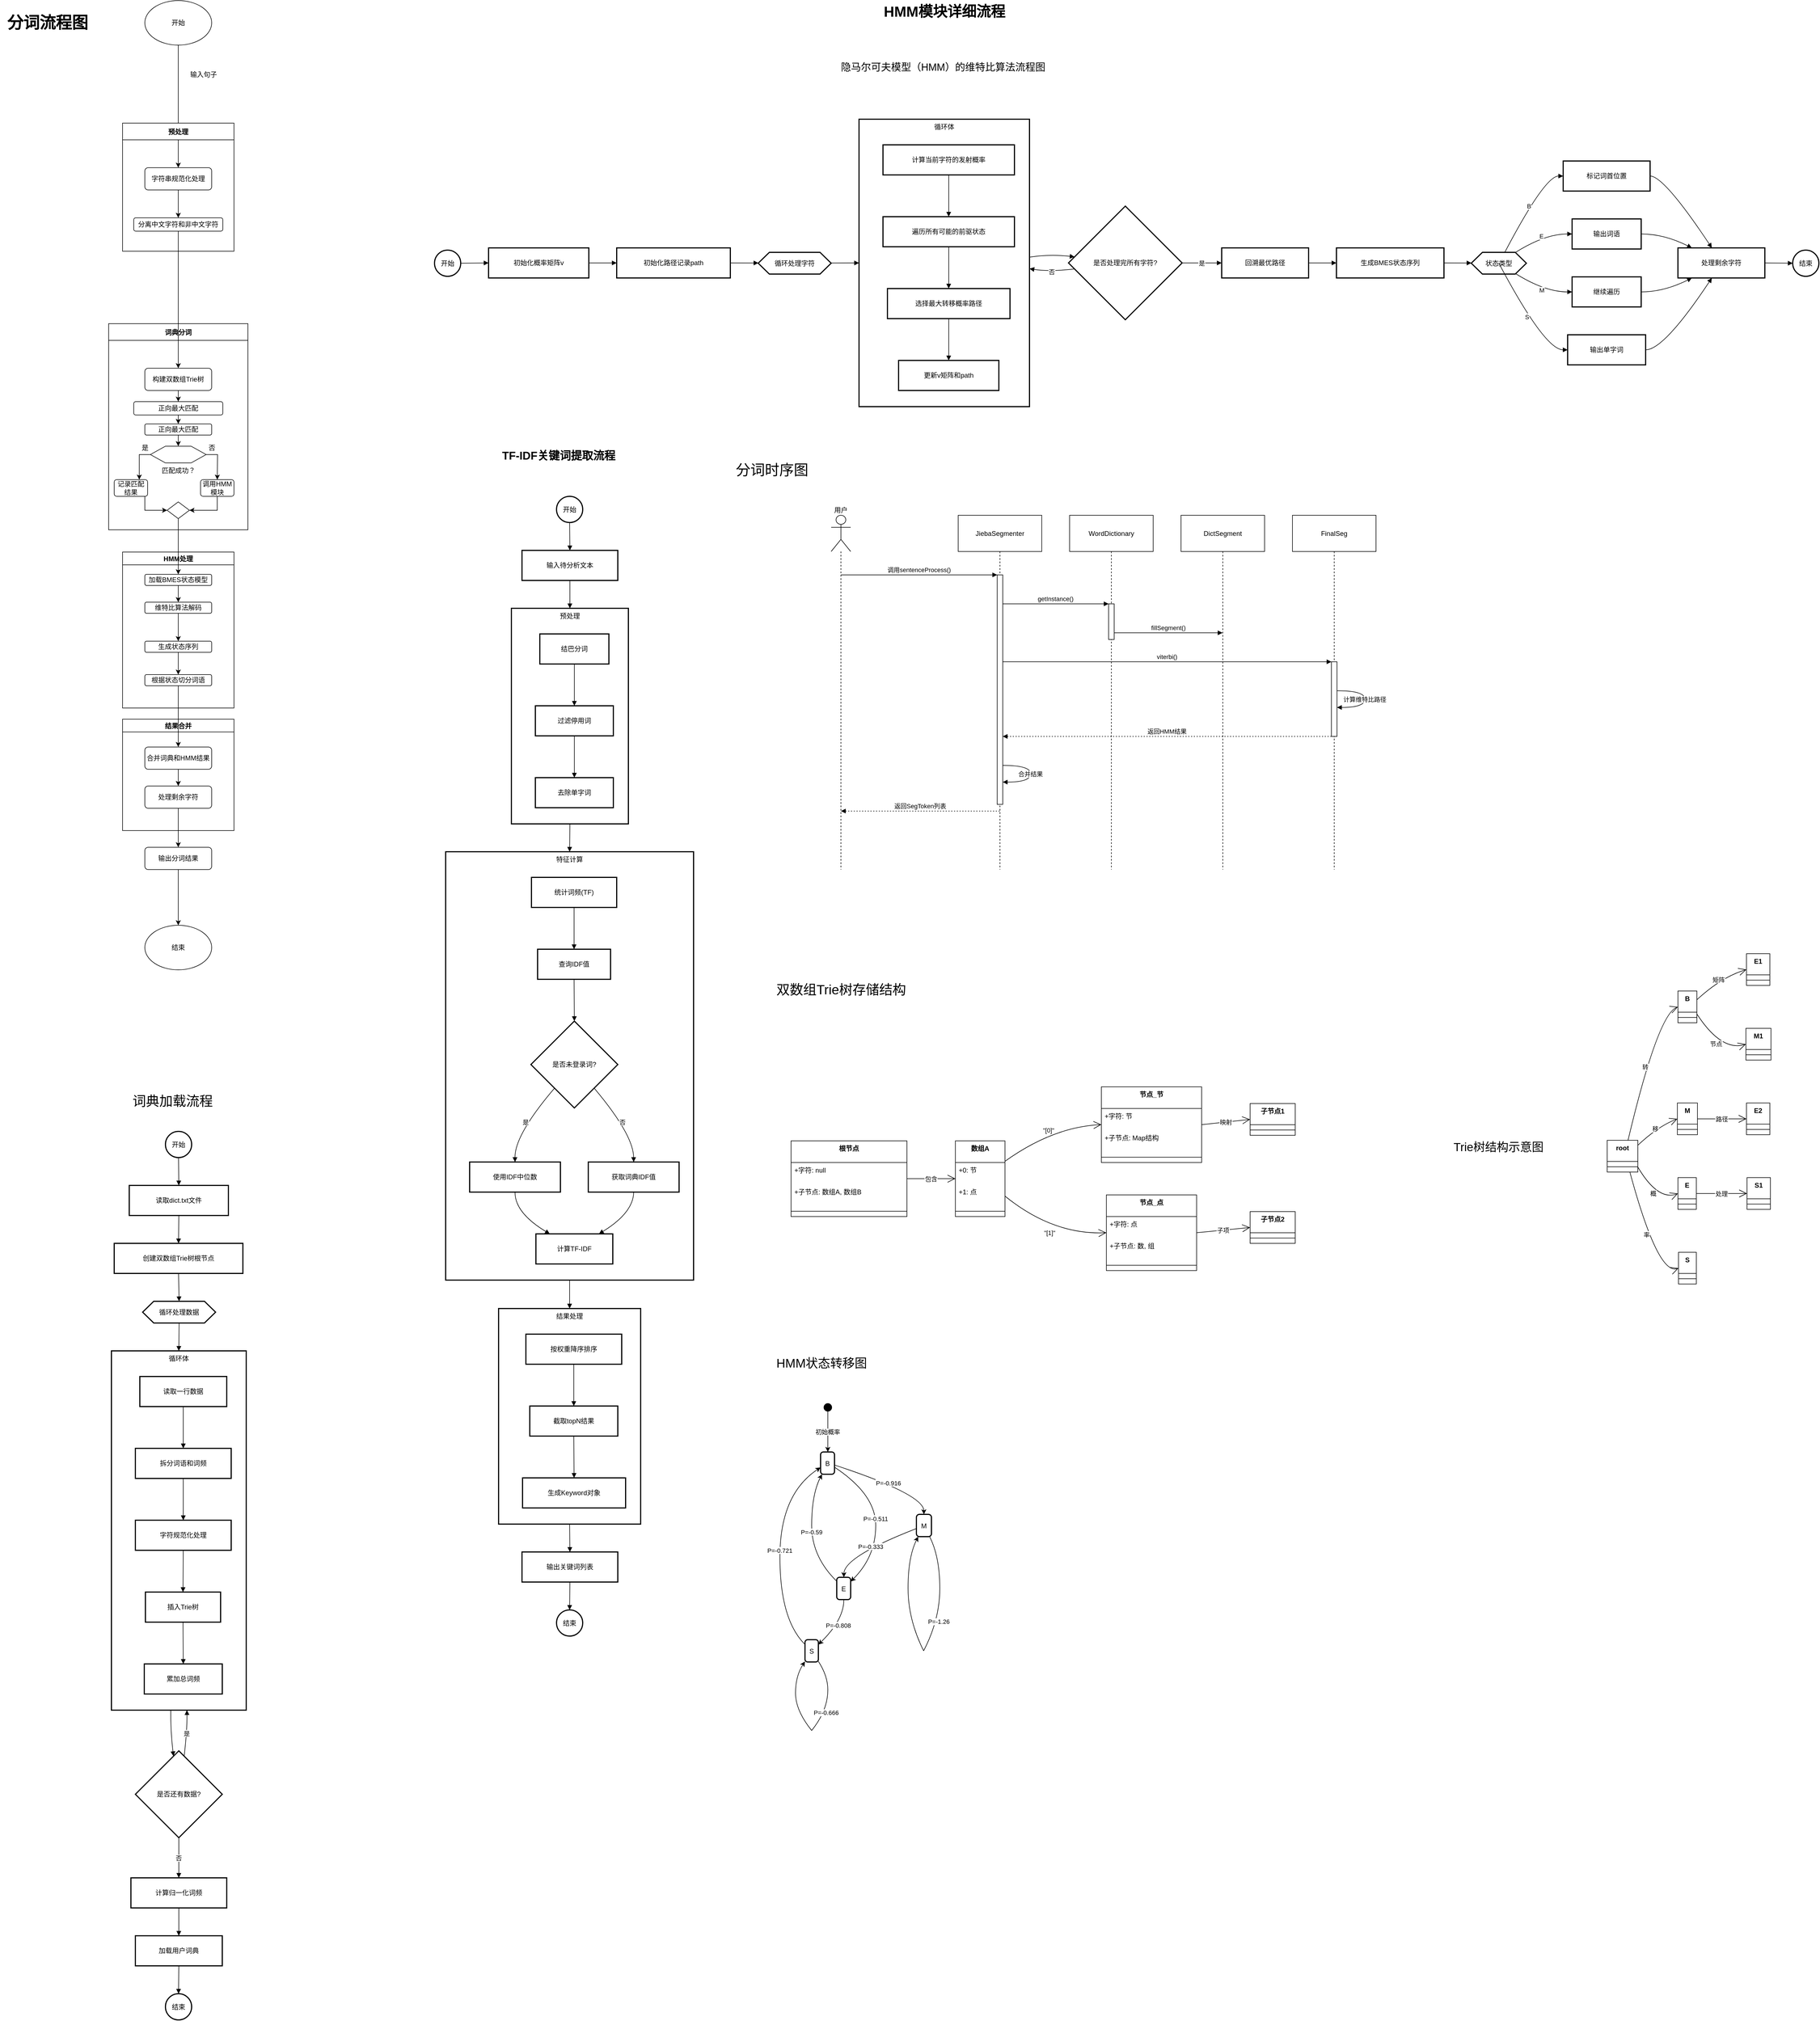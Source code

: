 <mxfile version="26.1.0">
  <diagram id="6a731a19-8d31-9384-78a2-239565b7b9f0" name="Page-1">
    <mxGraphModel dx="2531" dy="1380" grid="1" gridSize="10" guides="1" tooltips="1" connect="1" arrows="1" fold="1" page="1" pageScale="1" pageWidth="1169" pageHeight="827" background="none" math="0" shadow="0">
      <root>
        <mxCell id="0" />
        <mxCell id="1" parent="0" />
        <mxCell id="jyhxalviyGv4-tPcSQJU-56" style="edgeStyle=orthogonalEdgeStyle;rounded=0;orthogonalLoop=1;jettySize=auto;html=1;entryX=0.5;entryY=0;entryDx=0;entryDy=0;" parent="1" source="jyhxalviyGv4-tPcSQJU-55" target="jyhxalviyGv4-tPcSQJU-59" edge="1">
          <mxGeometry relative="1" as="geometry">
            <mxPoint x="460" y="330" as="targetPoint" />
            <Array as="points">
              <mxPoint x="460" y="210" />
              <mxPoint x="460" y="210" />
            </Array>
          </mxGeometry>
        </mxCell>
        <mxCell id="jyhxalviyGv4-tPcSQJU-55" value="开始" style="ellipse;whiteSpace=wrap;html=1;" parent="1" vertex="1">
          <mxGeometry x="400" y="60" width="120" height="80" as="geometry" />
        </mxCell>
        <mxCell id="jyhxalviyGv4-tPcSQJU-57" value="输入句子" style="text;html=1;align=center;verticalAlign=middle;resizable=0;points=[];autosize=1;strokeColor=none;fillColor=none;" parent="1" vertex="1">
          <mxGeometry x="470" y="178" width="70" height="30" as="geometry" />
        </mxCell>
        <mxCell id="jyhxalviyGv4-tPcSQJU-58" value="预处理" style="swimlane;startSize=30;" parent="1" vertex="1">
          <mxGeometry x="360" y="280" width="200" height="230" as="geometry" />
        </mxCell>
        <mxCell id="jyhxalviyGv4-tPcSQJU-60" style="edgeStyle=orthogonalEdgeStyle;rounded=0;orthogonalLoop=1;jettySize=auto;html=1;entryX=0.5;entryY=0;entryDx=0;entryDy=0;" parent="jyhxalviyGv4-tPcSQJU-58" source="jyhxalviyGv4-tPcSQJU-59" target="jyhxalviyGv4-tPcSQJU-61" edge="1">
          <mxGeometry relative="1" as="geometry">
            <mxPoint x="100" y="140" as="targetPoint" />
            <Array as="points" />
          </mxGeometry>
        </mxCell>
        <mxCell id="jyhxalviyGv4-tPcSQJU-59" value="字符串规范化处理" style="rounded=1;whiteSpace=wrap;html=1;" parent="jyhxalviyGv4-tPcSQJU-58" vertex="1">
          <mxGeometry x="40" y="80" width="120" height="40" as="geometry" />
        </mxCell>
        <mxCell id="jyhxalviyGv4-tPcSQJU-61" value="分离中文字符和非中文字符" style="rounded=1;whiteSpace=wrap;html=1;" parent="jyhxalviyGv4-tPcSQJU-58" vertex="1">
          <mxGeometry x="20" y="170" width="160" height="24" as="geometry" />
        </mxCell>
        <mxCell id="jyhxalviyGv4-tPcSQJU-64" value="词典分词" style="swimlane;startSize=30;" parent="1" vertex="1">
          <mxGeometry x="335" y="640" width="250" height="370" as="geometry" />
        </mxCell>
        <mxCell id="jyhxalviyGv4-tPcSQJU-80" value="记录匹配结果" style="rounded=1;whiteSpace=wrap;html=1;" parent="jyhxalviyGv4-tPcSQJU-64" vertex="1">
          <mxGeometry x="10" y="280" width="60" height="30" as="geometry" />
        </mxCell>
        <mxCell id="jyhxalviyGv4-tPcSQJU-84" style="edgeStyle=orthogonalEdgeStyle;rounded=0;orthogonalLoop=1;jettySize=auto;html=1;exitX=0.5;exitY=1;exitDx=0;exitDy=0;" parent="jyhxalviyGv4-tPcSQJU-64" target="jyhxalviyGv4-tPcSQJU-83" edge="1">
          <mxGeometry relative="1" as="geometry">
            <mxPoint x="65" y="310" as="sourcePoint" />
            <Array as="points">
              <mxPoint x="65" y="335" />
            </Array>
          </mxGeometry>
        </mxCell>
        <mxCell id="jyhxalviyGv4-tPcSQJU-65" style="edgeStyle=orthogonalEdgeStyle;rounded=0;orthogonalLoop=1;jettySize=auto;html=1;entryX=0.5;entryY=0;entryDx=0;entryDy=0;" parent="jyhxalviyGv4-tPcSQJU-64" source="jyhxalviyGv4-tPcSQJU-66" target="jyhxalviyGv4-tPcSQJU-67" edge="1">
          <mxGeometry relative="1" as="geometry">
            <mxPoint x="125" y="140" as="targetPoint" />
            <Array as="points" />
          </mxGeometry>
        </mxCell>
        <mxCell id="jyhxalviyGv4-tPcSQJU-66" value="构建双数组Trie树" style="rounded=1;whiteSpace=wrap;html=1;" parent="jyhxalviyGv4-tPcSQJU-64" vertex="1">
          <mxGeometry x="65" y="80" width="120" height="40" as="geometry" />
        </mxCell>
        <mxCell id="jyhxalviyGv4-tPcSQJU-70" style="edgeStyle=orthogonalEdgeStyle;rounded=0;orthogonalLoop=1;jettySize=auto;html=1;exitX=0.5;exitY=1;exitDx=0;exitDy=0;entryX=0.5;entryY=0;entryDx=0;entryDy=0;" parent="jyhxalviyGv4-tPcSQJU-64" source="jyhxalviyGv4-tPcSQJU-67" target="jyhxalviyGv4-tPcSQJU-69" edge="1">
          <mxGeometry relative="1" as="geometry" />
        </mxCell>
        <mxCell id="jyhxalviyGv4-tPcSQJU-67" value="正向最大匹配" style="rounded=1;whiteSpace=wrap;html=1;" parent="jyhxalviyGv4-tPcSQJU-64" vertex="1">
          <mxGeometry x="45" y="140" width="160" height="24" as="geometry" />
        </mxCell>
        <mxCell id="jyhxalviyGv4-tPcSQJU-73" style="edgeStyle=orthogonalEdgeStyle;rounded=0;orthogonalLoop=1;jettySize=auto;html=1;exitX=0.5;exitY=1;exitDx=0;exitDy=0;entryX=0.5;entryY=0;entryDx=0;entryDy=0;" parent="jyhxalviyGv4-tPcSQJU-64" source="jyhxalviyGv4-tPcSQJU-69" target="jyhxalviyGv4-tPcSQJU-72" edge="1">
          <mxGeometry relative="1" as="geometry" />
        </mxCell>
        <mxCell id="jyhxalviyGv4-tPcSQJU-69" value="正向最大匹配" style="rounded=1;whiteSpace=wrap;html=1;" parent="jyhxalviyGv4-tPcSQJU-64" vertex="1">
          <mxGeometry x="65" y="180" width="120" height="20" as="geometry" />
        </mxCell>
        <mxCell id="jyhxalviyGv4-tPcSQJU-76" style="edgeStyle=orthogonalEdgeStyle;rounded=0;orthogonalLoop=1;jettySize=auto;html=1;exitX=0;exitY=0.5;exitDx=0;exitDy=0;" parent="jyhxalviyGv4-tPcSQJU-64" source="jyhxalviyGv4-tPcSQJU-72" edge="1">
          <mxGeometry relative="1" as="geometry">
            <mxPoint x="55" y="280" as="targetPoint" />
          </mxGeometry>
        </mxCell>
        <mxCell id="jyhxalviyGv4-tPcSQJU-77" style="edgeStyle=orthogonalEdgeStyle;rounded=0;orthogonalLoop=1;jettySize=auto;html=1;exitX=1;exitY=0.5;exitDx=0;exitDy=0;" parent="jyhxalviyGv4-tPcSQJU-64" source="jyhxalviyGv4-tPcSQJU-72" edge="1">
          <mxGeometry relative="1" as="geometry">
            <mxPoint x="195" y="280" as="targetPoint" />
          </mxGeometry>
        </mxCell>
        <mxCell id="jyhxalviyGv4-tPcSQJU-72" value="匹配成功？" style="verticalLabelPosition=bottom;verticalAlign=top;html=1;shape=hexagon;perimeter=hexagonPerimeter2;arcSize=6;size=0.27;" parent="jyhxalviyGv4-tPcSQJU-64" vertex="1">
          <mxGeometry x="75" y="220" width="100" height="30" as="geometry" />
        </mxCell>
        <mxCell id="jyhxalviyGv4-tPcSQJU-78" value="是" style="text;html=1;align=center;verticalAlign=middle;resizable=0;points=[];autosize=1;strokeColor=none;fillColor=none;" parent="jyhxalviyGv4-tPcSQJU-64" vertex="1">
          <mxGeometry x="45" y="208" width="40" height="30" as="geometry" />
        </mxCell>
        <mxCell id="jyhxalviyGv4-tPcSQJU-86" style="edgeStyle=orthogonalEdgeStyle;rounded=0;orthogonalLoop=1;jettySize=auto;html=1;exitX=0.5;exitY=1;exitDx=0;exitDy=0;entryX=1;entryY=0.5;entryDx=0;entryDy=0;" parent="jyhxalviyGv4-tPcSQJU-64" source="jyhxalviyGv4-tPcSQJU-81" target="jyhxalviyGv4-tPcSQJU-83" edge="1">
          <mxGeometry relative="1" as="geometry" />
        </mxCell>
        <mxCell id="jyhxalviyGv4-tPcSQJU-81" value="调用HMM模块" style="rounded=1;whiteSpace=wrap;html=1;" parent="jyhxalviyGv4-tPcSQJU-64" vertex="1">
          <mxGeometry x="165" y="280" width="60" height="30" as="geometry" />
        </mxCell>
        <mxCell id="jyhxalviyGv4-tPcSQJU-83" value="" style="rhombus;whiteSpace=wrap;html=1;" parent="jyhxalviyGv4-tPcSQJU-64" vertex="1">
          <mxGeometry x="105" y="320" width="40" height="30" as="geometry" />
        </mxCell>
        <mxCell id="jyhxalviyGv4-tPcSQJU-79" value="否" style="text;html=1;align=center;verticalAlign=middle;resizable=0;points=[];autosize=1;strokeColor=none;fillColor=none;" parent="jyhxalviyGv4-tPcSQJU-64" vertex="1">
          <mxGeometry x="165" y="208" width="40" height="30" as="geometry" />
        </mxCell>
        <mxCell id="jyhxalviyGv4-tPcSQJU-68" style="edgeStyle=orthogonalEdgeStyle;rounded=0;orthogonalLoop=1;jettySize=auto;html=1;exitX=0.5;exitY=1;exitDx=0;exitDy=0;" parent="1" source="jyhxalviyGv4-tPcSQJU-61" target="jyhxalviyGv4-tPcSQJU-66" edge="1">
          <mxGeometry relative="1" as="geometry">
            <mxPoint x="459.857" y="620" as="targetPoint" />
          </mxGeometry>
        </mxCell>
        <mxCell id="jyhxalviyGv4-tPcSQJU-88" value="HMM处理" style="swimlane;" parent="1" vertex="1">
          <mxGeometry x="360" y="1050" width="200" height="280" as="geometry">
            <mxRectangle x="360" y="1030" width="90" height="30" as="alternateBounds" />
          </mxGeometry>
        </mxCell>
        <mxCell id="jyhxalviyGv4-tPcSQJU-98" style="edgeStyle=orthogonalEdgeStyle;rounded=0;orthogonalLoop=1;jettySize=auto;html=1;exitX=0.5;exitY=1;exitDx=0;exitDy=0;entryX=0.5;entryY=0;entryDx=0;entryDy=0;" parent="jyhxalviyGv4-tPcSQJU-88" source="jyhxalviyGv4-tPcSQJU-89" target="jyhxalviyGv4-tPcSQJU-95" edge="1">
          <mxGeometry relative="1" as="geometry" />
        </mxCell>
        <mxCell id="jyhxalviyGv4-tPcSQJU-89" value="加载BMES状态模型" style="rounded=1;whiteSpace=wrap;html=1;" parent="jyhxalviyGv4-tPcSQJU-88" vertex="1">
          <mxGeometry x="40" y="40" width="120" height="20" as="geometry" />
        </mxCell>
        <mxCell id="jyhxalviyGv4-tPcSQJU-96" value="根据状态切分词语" style="rounded=1;whiteSpace=wrap;html=1;" parent="jyhxalviyGv4-tPcSQJU-88" vertex="1">
          <mxGeometry x="40" y="220" width="120" height="20" as="geometry" />
        </mxCell>
        <mxCell id="jyhxalviyGv4-tPcSQJU-99" style="edgeStyle=orthogonalEdgeStyle;rounded=0;orthogonalLoop=1;jettySize=auto;html=1;exitX=0.5;exitY=1;exitDx=0;exitDy=0;entryX=0.5;entryY=0;entryDx=0;entryDy=0;" parent="jyhxalviyGv4-tPcSQJU-88" source="jyhxalviyGv4-tPcSQJU-95" target="jyhxalviyGv4-tPcSQJU-94" edge="1">
          <mxGeometry relative="1" as="geometry" />
        </mxCell>
        <mxCell id="jyhxalviyGv4-tPcSQJU-95" value="维特比算法解码" style="rounded=1;whiteSpace=wrap;html=1;" parent="jyhxalviyGv4-tPcSQJU-88" vertex="1">
          <mxGeometry x="40" y="90" width="120" height="20" as="geometry" />
        </mxCell>
        <mxCell id="jyhxalviyGv4-tPcSQJU-100" style="edgeStyle=orthogonalEdgeStyle;rounded=0;orthogonalLoop=1;jettySize=auto;html=1;exitX=0.5;exitY=1;exitDx=0;exitDy=0;entryX=0.5;entryY=0;entryDx=0;entryDy=0;" parent="jyhxalviyGv4-tPcSQJU-88" source="jyhxalviyGv4-tPcSQJU-94" target="jyhxalviyGv4-tPcSQJU-96" edge="1">
          <mxGeometry relative="1" as="geometry" />
        </mxCell>
        <mxCell id="jyhxalviyGv4-tPcSQJU-94" value="生成状态序列" style="rounded=1;whiteSpace=wrap;html=1;" parent="jyhxalviyGv4-tPcSQJU-88" vertex="1">
          <mxGeometry x="40" y="160" width="120" height="20" as="geometry" />
        </mxCell>
        <mxCell id="jyhxalviyGv4-tPcSQJU-97" style="edgeStyle=orthogonalEdgeStyle;rounded=0;orthogonalLoop=1;jettySize=auto;html=1;exitX=0.5;exitY=1;exitDx=0;exitDy=0;" parent="jyhxalviyGv4-tPcSQJU-88" source="jyhxalviyGv4-tPcSQJU-96" target="jyhxalviyGv4-tPcSQJU-96" edge="1">
          <mxGeometry relative="1" as="geometry" />
        </mxCell>
        <mxCell id="q9ubDYPJ7bm-IDBHvwrk-1" style="edgeStyle=orthogonalEdgeStyle;rounded=0;orthogonalLoop=1;jettySize=auto;html=1;exitX=0.5;exitY=1;exitDx=0;exitDy=0;entryX=0.5;entryY=0;entryDx=0;entryDy=0;" parent="1" source="jyhxalviyGv4-tPcSQJU-83" target="jyhxalviyGv4-tPcSQJU-89" edge="1">
          <mxGeometry relative="1" as="geometry" />
        </mxCell>
        <mxCell id="q9ubDYPJ7bm-IDBHvwrk-6" value="结果合并" style="swimlane;" parent="1" vertex="1">
          <mxGeometry x="360" y="1350" width="200" height="200" as="geometry" />
        </mxCell>
        <mxCell id="q9ubDYPJ7bm-IDBHvwrk-10" style="edgeStyle=orthogonalEdgeStyle;rounded=0;orthogonalLoop=1;jettySize=auto;html=1;exitX=0.5;exitY=1;exitDx=0;exitDy=0;entryX=0.5;entryY=0;entryDx=0;entryDy=0;" parent="q9ubDYPJ7bm-IDBHvwrk-6" source="q9ubDYPJ7bm-IDBHvwrk-7" target="q9ubDYPJ7bm-IDBHvwrk-8" edge="1">
          <mxGeometry relative="1" as="geometry" />
        </mxCell>
        <mxCell id="q9ubDYPJ7bm-IDBHvwrk-7" value="合并词典和HMM结果" style="rounded=1;whiteSpace=wrap;html=1;" parent="q9ubDYPJ7bm-IDBHvwrk-6" vertex="1">
          <mxGeometry x="40" y="50" width="120" height="40" as="geometry" />
        </mxCell>
        <mxCell id="q9ubDYPJ7bm-IDBHvwrk-8" value="处理剩余字符" style="rounded=1;whiteSpace=wrap;html=1;" parent="q9ubDYPJ7bm-IDBHvwrk-6" vertex="1">
          <mxGeometry x="40" y="120" width="120" height="40" as="geometry" />
        </mxCell>
        <mxCell id="q9ubDYPJ7bm-IDBHvwrk-9" style="edgeStyle=orthogonalEdgeStyle;rounded=0;orthogonalLoop=1;jettySize=auto;html=1;exitX=0.5;exitY=1;exitDx=0;exitDy=0;entryX=0.5;entryY=0;entryDx=0;entryDy=0;" parent="1" source="jyhxalviyGv4-tPcSQJU-96" target="q9ubDYPJ7bm-IDBHvwrk-7" edge="1">
          <mxGeometry relative="1" as="geometry" />
        </mxCell>
        <mxCell id="q9ubDYPJ7bm-IDBHvwrk-15" style="edgeStyle=orthogonalEdgeStyle;rounded=0;orthogonalLoop=1;jettySize=auto;html=1;exitX=0.5;exitY=1;exitDx=0;exitDy=0;entryX=0.5;entryY=0;entryDx=0;entryDy=0;" parent="1" source="q9ubDYPJ7bm-IDBHvwrk-11" target="q9ubDYPJ7bm-IDBHvwrk-14" edge="1">
          <mxGeometry relative="1" as="geometry" />
        </mxCell>
        <mxCell id="q9ubDYPJ7bm-IDBHvwrk-11" value="输出分词结果" style="rounded=1;whiteSpace=wrap;html=1;" parent="1" vertex="1">
          <mxGeometry x="400" y="1580" width="120" height="40" as="geometry" />
        </mxCell>
        <mxCell id="q9ubDYPJ7bm-IDBHvwrk-12" style="edgeStyle=orthogonalEdgeStyle;rounded=0;orthogonalLoop=1;jettySize=auto;html=1;exitX=0.5;exitY=1;exitDx=0;exitDy=0;entryX=0.5;entryY=0;entryDx=0;entryDy=0;" parent="1" source="q9ubDYPJ7bm-IDBHvwrk-8" target="q9ubDYPJ7bm-IDBHvwrk-11" edge="1">
          <mxGeometry relative="1" as="geometry" />
        </mxCell>
        <mxCell id="q9ubDYPJ7bm-IDBHvwrk-14" value="结束" style="ellipse;whiteSpace=wrap;html=1;" parent="1" vertex="1">
          <mxGeometry x="400" y="1720" width="120" height="80" as="geometry" />
        </mxCell>
        <mxCell id="q9ubDYPJ7bm-IDBHvwrk-16" value="分词流程图" style="text;html=1;align=center;verticalAlign=middle;resizable=0;points=[];autosize=1;strokeColor=none;fillColor=none;fontStyle=1;fontSize=29;" parent="1" vertex="1">
          <mxGeometry x="140" y="75" width="170" height="50" as="geometry" />
        </mxCell>
        <mxCell id="q9ubDYPJ7bm-IDBHvwrk-20" value="HMM模块详细流程" style="text;html=1;align=center;verticalAlign=middle;resizable=0;points=[];autosize=1;strokeColor=none;fillColor=none;fontSize=26;fontStyle=1" parent="1" vertex="1">
          <mxGeometry x="1715" y="60" width="240" height="40" as="geometry" />
        </mxCell>
        <mxCell id="q9ubDYPJ7bm-IDBHvwrk-61" value="循环体" style="whiteSpace=wrap;strokeWidth=2;verticalAlign=top;" parent="1" vertex="1">
          <mxGeometry x="1682" y="273" width="306" height="516" as="geometry" />
        </mxCell>
        <mxCell id="q9ubDYPJ7bm-IDBHvwrk-62" value="计算当前字符的发射概率" style="whiteSpace=wrap;strokeWidth=2;" parent="q9ubDYPJ7bm-IDBHvwrk-61" vertex="1">
          <mxGeometry x="43" y="46" width="236" height="54" as="geometry" />
        </mxCell>
        <mxCell id="q9ubDYPJ7bm-IDBHvwrk-63" value="遍历所有可能的前驱状态" style="whiteSpace=wrap;strokeWidth=2;" parent="q9ubDYPJ7bm-IDBHvwrk-61" vertex="1">
          <mxGeometry x="43" y="175" width="236" height="54" as="geometry" />
        </mxCell>
        <mxCell id="q9ubDYPJ7bm-IDBHvwrk-64" value="选择最大转移概率路径" style="whiteSpace=wrap;strokeWidth=2;" parent="q9ubDYPJ7bm-IDBHvwrk-61" vertex="1">
          <mxGeometry x="51" y="304" width="220" height="54" as="geometry" />
        </mxCell>
        <mxCell id="q9ubDYPJ7bm-IDBHvwrk-65" value="更新v矩阵和path" style="whiteSpace=wrap;strokeWidth=2;" parent="q9ubDYPJ7bm-IDBHvwrk-61" vertex="1">
          <mxGeometry x="71" y="433" width="180" height="54" as="geometry" />
        </mxCell>
        <mxCell id="q9ubDYPJ7bm-IDBHvwrk-66" value="" style="curved=1;startArrow=none;endArrow=block;exitX=0.5;exitY=0.99;entryX=0.5;entryY=-0.01;rounded=0;" parent="q9ubDYPJ7bm-IDBHvwrk-61" source="q9ubDYPJ7bm-IDBHvwrk-62" target="q9ubDYPJ7bm-IDBHvwrk-63" edge="1">
          <mxGeometry relative="1" as="geometry">
            <Array as="points" />
          </mxGeometry>
        </mxCell>
        <mxCell id="q9ubDYPJ7bm-IDBHvwrk-67" value="" style="curved=1;startArrow=none;endArrow=block;exitX=0.5;exitY=0.99;entryX=0.5;entryY=-0.01;rounded=0;" parent="q9ubDYPJ7bm-IDBHvwrk-61" source="q9ubDYPJ7bm-IDBHvwrk-63" target="q9ubDYPJ7bm-IDBHvwrk-64" edge="1">
          <mxGeometry relative="1" as="geometry">
            <Array as="points" />
          </mxGeometry>
        </mxCell>
        <mxCell id="q9ubDYPJ7bm-IDBHvwrk-68" value="" style="curved=1;startArrow=none;endArrow=block;exitX=0.5;exitY=0.99;entryX=0.5;entryY=-0.01;rounded=0;" parent="q9ubDYPJ7bm-IDBHvwrk-61" source="q9ubDYPJ7bm-IDBHvwrk-64" target="q9ubDYPJ7bm-IDBHvwrk-65" edge="1">
          <mxGeometry relative="1" as="geometry">
            <Array as="points" />
          </mxGeometry>
        </mxCell>
        <mxCell id="q9ubDYPJ7bm-IDBHvwrk-69" value="开始" style="ellipse;aspect=fixed;strokeWidth=2;whiteSpace=wrap;" parent="1" vertex="1">
          <mxGeometry x="920" y="508" width="47" height="47" as="geometry" />
        </mxCell>
        <mxCell id="q9ubDYPJ7bm-IDBHvwrk-70" value="初始化概率矩阵v" style="whiteSpace=wrap;strokeWidth=2;" parent="1" vertex="1">
          <mxGeometry x="1017" y="504" width="180" height="54" as="geometry" />
        </mxCell>
        <mxCell id="q9ubDYPJ7bm-IDBHvwrk-71" value="初始化路径记录path" style="whiteSpace=wrap;strokeWidth=2;" parent="1" vertex="1">
          <mxGeometry x="1247" y="504" width="204" height="54" as="geometry" />
        </mxCell>
        <mxCell id="q9ubDYPJ7bm-IDBHvwrk-72" value="循环处理字符" style="shape=hexagon;perimeter=hexagonPerimeter2;fixedSize=1;strokeWidth=2;whiteSpace=wrap;" parent="1" vertex="1">
          <mxGeometry x="1501" y="512" width="131" height="39" as="geometry" />
        </mxCell>
        <mxCell id="q9ubDYPJ7bm-IDBHvwrk-73" value="是否处理完所有字符?" style="rhombus;strokeWidth=2;whiteSpace=wrap;" parent="1" vertex="1">
          <mxGeometry x="2058" y="429" width="204" height="204" as="geometry" />
        </mxCell>
        <mxCell id="q9ubDYPJ7bm-IDBHvwrk-74" value="回溯最优路径" style="whiteSpace=wrap;strokeWidth=2;" parent="1" vertex="1">
          <mxGeometry x="2333" y="504" width="156" height="54" as="geometry" />
        </mxCell>
        <mxCell id="q9ubDYPJ7bm-IDBHvwrk-75" value="生成BMES状态序列" style="whiteSpace=wrap;strokeWidth=2;" parent="1" vertex="1">
          <mxGeometry x="2539" y="504" width="193" height="54" as="geometry" />
        </mxCell>
        <mxCell id="q9ubDYPJ7bm-IDBHvwrk-76" value="状态类型" style="shape=hexagon;perimeter=hexagonPerimeter2;fixedSize=1;strokeWidth=2;whiteSpace=wrap;" parent="1" vertex="1">
          <mxGeometry x="2781" y="512" width="99" height="39" as="geometry" />
        </mxCell>
        <mxCell id="q9ubDYPJ7bm-IDBHvwrk-77" value="标记词首位置" style="whiteSpace=wrap;strokeWidth=2;" parent="1" vertex="1">
          <mxGeometry x="2946" y="348" width="156" height="54" as="geometry" />
        </mxCell>
        <mxCell id="q9ubDYPJ7bm-IDBHvwrk-78" value="输出词语" style="whiteSpace=wrap;strokeWidth=2;" parent="1" vertex="1">
          <mxGeometry x="2962" y="452" width="124" height="54" as="geometry" />
        </mxCell>
        <mxCell id="q9ubDYPJ7bm-IDBHvwrk-79" value="继续遍历" style="whiteSpace=wrap;strokeWidth=2;" parent="1" vertex="1">
          <mxGeometry x="2962" y="556" width="124" height="54" as="geometry" />
        </mxCell>
        <mxCell id="q9ubDYPJ7bm-IDBHvwrk-80" value="输出单字词" style="whiteSpace=wrap;strokeWidth=2;" parent="1" vertex="1">
          <mxGeometry x="2954" y="660" width="140" height="54" as="geometry" />
        </mxCell>
        <mxCell id="q9ubDYPJ7bm-IDBHvwrk-81" value="处理剩余字符" style="whiteSpace=wrap;strokeWidth=2;" parent="1" vertex="1">
          <mxGeometry x="3152" y="504" width="156" height="54" as="geometry" />
        </mxCell>
        <mxCell id="q9ubDYPJ7bm-IDBHvwrk-82" value="结束" style="ellipse;aspect=fixed;strokeWidth=2;whiteSpace=wrap;" parent="1" vertex="1">
          <mxGeometry x="3358" y="508" width="47" height="47" as="geometry" />
        </mxCell>
        <mxCell id="q9ubDYPJ7bm-IDBHvwrk-83" value="" style="curved=1;startArrow=none;endArrow=block;exitX=1;exitY=0.49;entryX=0;entryY=0.5;rounded=0;" parent="1" source="q9ubDYPJ7bm-IDBHvwrk-69" target="q9ubDYPJ7bm-IDBHvwrk-70" edge="1">
          <mxGeometry relative="1" as="geometry">
            <Array as="points" />
          </mxGeometry>
        </mxCell>
        <mxCell id="q9ubDYPJ7bm-IDBHvwrk-84" value="" style="curved=1;startArrow=none;endArrow=block;exitX=1;exitY=0.5;entryX=0;entryY=0.5;rounded=0;" parent="1" source="q9ubDYPJ7bm-IDBHvwrk-70" target="q9ubDYPJ7bm-IDBHvwrk-71" edge="1">
          <mxGeometry relative="1" as="geometry">
            <Array as="points" />
          </mxGeometry>
        </mxCell>
        <mxCell id="q9ubDYPJ7bm-IDBHvwrk-85" value="" style="curved=1;startArrow=none;endArrow=block;exitX=1;exitY=0.5;entryX=0;entryY=0.49;rounded=0;" parent="1" source="q9ubDYPJ7bm-IDBHvwrk-71" target="q9ubDYPJ7bm-IDBHvwrk-72" edge="1">
          <mxGeometry relative="1" as="geometry">
            <Array as="points" />
          </mxGeometry>
        </mxCell>
        <mxCell id="q9ubDYPJ7bm-IDBHvwrk-86" value="是" style="curved=1;startArrow=none;endArrow=block;exitX=1;exitY=0.5;entryX=0;entryY=0.5;rounded=0;" parent="1" source="q9ubDYPJ7bm-IDBHvwrk-73" target="q9ubDYPJ7bm-IDBHvwrk-74" edge="1">
          <mxGeometry relative="1" as="geometry">
            <Array as="points" />
          </mxGeometry>
        </mxCell>
        <mxCell id="q9ubDYPJ7bm-IDBHvwrk-87" value="" style="curved=1;startArrow=none;endArrow=block;exitX=1;exitY=0.5;entryX=0;entryY=0.5;rounded=0;" parent="1" source="q9ubDYPJ7bm-IDBHvwrk-74" target="q9ubDYPJ7bm-IDBHvwrk-75" edge="1">
          <mxGeometry relative="1" as="geometry">
            <Array as="points" />
          </mxGeometry>
        </mxCell>
        <mxCell id="q9ubDYPJ7bm-IDBHvwrk-88" value="" style="curved=1;startArrow=none;endArrow=block;exitX=1;exitY=0.5;entryX=0;entryY=0.49;rounded=0;" parent="1" source="q9ubDYPJ7bm-IDBHvwrk-75" target="q9ubDYPJ7bm-IDBHvwrk-76" edge="1">
          <mxGeometry relative="1" as="geometry">
            <Array as="points" />
          </mxGeometry>
        </mxCell>
        <mxCell id="q9ubDYPJ7bm-IDBHvwrk-89" value="B" style="curved=1;startArrow=none;endArrow=block;exitX=0.61;exitY=-0.01;entryX=0;entryY=0.5;rounded=0;" parent="1" source="q9ubDYPJ7bm-IDBHvwrk-76" target="q9ubDYPJ7bm-IDBHvwrk-77" edge="1">
          <mxGeometry relative="1" as="geometry">
            <Array as="points">
              <mxPoint x="2913" y="375" />
            </Array>
          </mxGeometry>
        </mxCell>
        <mxCell id="q9ubDYPJ7bm-IDBHvwrk-90" value="E" style="curved=1;startArrow=none;endArrow=block;exitX=0.81;exitY=-0.01;entryX=0;entryY=0.5;rounded=0;" parent="1" source="q9ubDYPJ7bm-IDBHvwrk-76" target="q9ubDYPJ7bm-IDBHvwrk-78" edge="1">
          <mxGeometry relative="1" as="geometry">
            <Array as="points">
              <mxPoint x="2913" y="479" />
            </Array>
          </mxGeometry>
        </mxCell>
        <mxCell id="q9ubDYPJ7bm-IDBHvwrk-91" value="M" style="curved=1;startArrow=none;endArrow=block;exitX=0.81;exitY=0.99;entryX=0;entryY=0.5;rounded=0;" parent="1" source="q9ubDYPJ7bm-IDBHvwrk-76" target="q9ubDYPJ7bm-IDBHvwrk-79" edge="1">
          <mxGeometry relative="1" as="geometry">
            <Array as="points">
              <mxPoint x="2913" y="583" />
            </Array>
          </mxGeometry>
        </mxCell>
        <mxCell id="q9ubDYPJ7bm-IDBHvwrk-92" value="S" style="curved=1;startArrow=none;endArrow=block;exitX=0.61;exitY=0.99;entryX=0;entryY=0.5;rounded=0;" parent="1" source="q9ubDYPJ7bm-IDBHvwrk-76" target="q9ubDYPJ7bm-IDBHvwrk-80" edge="1">
          <mxGeometry relative="1" as="geometry">
            <Array as="points">
              <mxPoint x="2913" y="687" />
            </Array>
          </mxGeometry>
        </mxCell>
        <mxCell id="q9ubDYPJ7bm-IDBHvwrk-93" value="" style="curved=1;startArrow=none;endArrow=block;exitX=1;exitY=0.5;entryX=0.39;entryY=0;rounded=0;" parent="1" source="q9ubDYPJ7bm-IDBHvwrk-77" target="q9ubDYPJ7bm-IDBHvwrk-81" edge="1">
          <mxGeometry relative="1" as="geometry">
            <Array as="points">
              <mxPoint x="3127" y="375" />
            </Array>
          </mxGeometry>
        </mxCell>
        <mxCell id="q9ubDYPJ7bm-IDBHvwrk-94" value="" style="curved=1;startArrow=none;endArrow=block;exitX=1;exitY=0.5;entryX=0.16;entryY=0;rounded=0;" parent="1" source="q9ubDYPJ7bm-IDBHvwrk-78" target="q9ubDYPJ7bm-IDBHvwrk-81" edge="1">
          <mxGeometry relative="1" as="geometry">
            <Array as="points">
              <mxPoint x="3127" y="479" />
            </Array>
          </mxGeometry>
        </mxCell>
        <mxCell id="q9ubDYPJ7bm-IDBHvwrk-95" value="" style="curved=1;startArrow=none;endArrow=block;exitX=1;exitY=0.5;entryX=0.16;entryY=1;rounded=0;" parent="1" source="q9ubDYPJ7bm-IDBHvwrk-79" target="q9ubDYPJ7bm-IDBHvwrk-81" edge="1">
          <mxGeometry relative="1" as="geometry">
            <Array as="points">
              <mxPoint x="3127" y="583" />
            </Array>
          </mxGeometry>
        </mxCell>
        <mxCell id="q9ubDYPJ7bm-IDBHvwrk-96" value="" style="curved=1;startArrow=none;endArrow=block;exitX=1;exitY=0.5;entryX=0.39;entryY=1;rounded=0;" parent="1" source="q9ubDYPJ7bm-IDBHvwrk-80" target="q9ubDYPJ7bm-IDBHvwrk-81" edge="1">
          <mxGeometry relative="1" as="geometry">
            <Array as="points">
              <mxPoint x="3127" y="687" />
            </Array>
          </mxGeometry>
        </mxCell>
        <mxCell id="q9ubDYPJ7bm-IDBHvwrk-97" value="" style="curved=1;startArrow=none;endArrow=block;exitX=1;exitY=0.5;entryX=0;entryY=0.49;rounded=0;" parent="1" source="q9ubDYPJ7bm-IDBHvwrk-81" target="q9ubDYPJ7bm-IDBHvwrk-82" edge="1">
          <mxGeometry relative="1" as="geometry">
            <Array as="points" />
          </mxGeometry>
        </mxCell>
        <mxCell id="q9ubDYPJ7bm-IDBHvwrk-98" value="" style="curved=1;startArrow=none;endArrow=block;exitX=1;exitY=0.49;entryX=0;entryY=0.5;rounded=0;" parent="1" source="q9ubDYPJ7bm-IDBHvwrk-72" target="q9ubDYPJ7bm-IDBHvwrk-61" edge="1">
          <mxGeometry relative="1" as="geometry">
            <Array as="points" />
          </mxGeometry>
        </mxCell>
        <mxCell id="q9ubDYPJ7bm-IDBHvwrk-99" value="" style="curved=1;startArrow=none;endArrow=block;exitX=1;exitY=0.48;entryX=0;entryY=0.44;rounded=0;" parent="1" source="q9ubDYPJ7bm-IDBHvwrk-61" target="q9ubDYPJ7bm-IDBHvwrk-73" edge="1">
          <mxGeometry relative="1" as="geometry">
            <Array as="points">
              <mxPoint x="2023" y="515" />
            </Array>
          </mxGeometry>
        </mxCell>
        <mxCell id="q9ubDYPJ7bm-IDBHvwrk-100" value="否" style="curved=1;startArrow=none;endArrow=block;exitX=0;exitY=0.56;entryX=1;entryY=0.52;rounded=0;" parent="1" source="q9ubDYPJ7bm-IDBHvwrk-73" target="q9ubDYPJ7bm-IDBHvwrk-61" edge="1">
          <mxGeometry relative="1" as="geometry">
            <Array as="points">
              <mxPoint x="2023" y="547" />
            </Array>
          </mxGeometry>
        </mxCell>
        <mxCell id="q9ubDYPJ7bm-IDBHvwrk-102" value="隐马尔可夫模型（HMM）的维特比算法流程图" style="text;align=center;verticalAlign=middle;resizable=0;points=[];autosize=1;strokeColor=none;fillColor=none;labelBorderColor=none;fontSize=18;" parent="1" vertex="1">
          <mxGeometry x="1638" y="158" width="390" height="40" as="geometry" />
        </mxCell>
        <mxCell id="q9ubDYPJ7bm-IDBHvwrk-104" value="root" style="swimlane;fontStyle=1;align=center;verticalAlign=top;childLayout=stackLayout;horizontal=1;startSize=38.003;horizontalStack=0;resizeParent=1;resizeParentMax=0;resizeLast=0;collapsible=0;marginBottom=0;" parent="1" vertex="1">
          <mxGeometry x="3025" y="2106" width="55" height="57.003" as="geometry" />
        </mxCell>
        <mxCell id="q9ubDYPJ7bm-IDBHvwrk-105" style="line;strokeWidth=1;fillColor=none;align=left;verticalAlign=middle;spacingTop=-1;spacingLeft=3;spacingRight=3;rotatable=0;labelPosition=right;points=[];portConstraint=eastwest;strokeColor=inherit;" parent="q9ubDYPJ7bm-IDBHvwrk-104" vertex="1">
          <mxGeometry y="38.003" width="55" height="19" as="geometry" />
        </mxCell>
        <mxCell id="q9ubDYPJ7bm-IDBHvwrk-106" value="B" style="swimlane;fontStyle=1;align=center;verticalAlign=top;childLayout=stackLayout;horizontal=1;startSize=38.003;horizontalStack=0;resizeParent=1;resizeParentMax=0;resizeLast=0;collapsible=0;marginBottom=0;" parent="1" vertex="1">
          <mxGeometry x="3152" y="1838" width="34" height="57.003" as="geometry" />
        </mxCell>
        <mxCell id="q9ubDYPJ7bm-IDBHvwrk-107" style="line;strokeWidth=1;fillColor=none;align=left;verticalAlign=middle;spacingTop=-1;spacingLeft=3;spacingRight=3;rotatable=0;labelPosition=right;points=[];portConstraint=eastwest;strokeColor=inherit;" parent="q9ubDYPJ7bm-IDBHvwrk-106" vertex="1">
          <mxGeometry y="38.003" width="34" height="19" as="geometry" />
        </mxCell>
        <mxCell id="q9ubDYPJ7bm-IDBHvwrk-108" value="M" style="swimlane;fontStyle=1;align=center;verticalAlign=top;childLayout=stackLayout;horizontal=1;startSize=38.003;horizontalStack=0;resizeParent=1;resizeParentMax=0;resizeLast=0;collapsible=0;marginBottom=0;" parent="1" vertex="1">
          <mxGeometry x="3151" y="2039" width="36" height="57.003" as="geometry" />
        </mxCell>
        <mxCell id="q9ubDYPJ7bm-IDBHvwrk-109" style="line;strokeWidth=1;fillColor=none;align=left;verticalAlign=middle;spacingTop=-1;spacingLeft=3;spacingRight=3;rotatable=0;labelPosition=right;points=[];portConstraint=eastwest;strokeColor=inherit;" parent="q9ubDYPJ7bm-IDBHvwrk-108" vertex="1">
          <mxGeometry y="38.003" width="36" height="19" as="geometry" />
        </mxCell>
        <mxCell id="q9ubDYPJ7bm-IDBHvwrk-110" value="E" style="swimlane;fontStyle=1;align=center;verticalAlign=top;childLayout=stackLayout;horizontal=1;startSize=38.003;horizontalStack=0;resizeParent=1;resizeParentMax=0;resizeLast=0;collapsible=0;marginBottom=0;" parent="1" vertex="1">
          <mxGeometry x="3152" y="2173" width="33" height="57.003" as="geometry" />
        </mxCell>
        <mxCell id="q9ubDYPJ7bm-IDBHvwrk-111" style="line;strokeWidth=1;fillColor=none;align=left;verticalAlign=middle;spacingTop=-1;spacingLeft=3;spacingRight=3;rotatable=0;labelPosition=right;points=[];portConstraint=eastwest;strokeColor=inherit;" parent="q9ubDYPJ7bm-IDBHvwrk-110" vertex="1">
          <mxGeometry y="38.003" width="33" height="19" as="geometry" />
        </mxCell>
        <mxCell id="q9ubDYPJ7bm-IDBHvwrk-112" value="S" style="swimlane;fontStyle=1;align=center;verticalAlign=top;childLayout=stackLayout;horizontal=1;startSize=38.003;horizontalStack=0;resizeParent=1;resizeParentMax=0;resizeLast=0;collapsible=0;marginBottom=0;" parent="1" vertex="1">
          <mxGeometry x="3153" y="2307" width="32" height="57.003" as="geometry" />
        </mxCell>
        <mxCell id="q9ubDYPJ7bm-IDBHvwrk-113" style="line;strokeWidth=1;fillColor=none;align=left;verticalAlign=middle;spacingTop=-1;spacingLeft=3;spacingRight=3;rotatable=0;labelPosition=right;points=[];portConstraint=eastwest;strokeColor=inherit;" parent="q9ubDYPJ7bm-IDBHvwrk-112" vertex="1">
          <mxGeometry y="38.003" width="32" height="19" as="geometry" />
        </mxCell>
        <mxCell id="q9ubDYPJ7bm-IDBHvwrk-114" value="E1" style="swimlane;fontStyle=1;align=center;verticalAlign=top;childLayout=stackLayout;horizontal=1;startSize=38.003;horizontalStack=0;resizeParent=1;resizeParentMax=0;resizeLast=0;collapsible=0;marginBottom=0;" parent="1" vertex="1">
          <mxGeometry x="3275" y="1771" width="42" height="57.003" as="geometry" />
        </mxCell>
        <mxCell id="q9ubDYPJ7bm-IDBHvwrk-115" style="line;strokeWidth=1;fillColor=none;align=left;verticalAlign=middle;spacingTop=-1;spacingLeft=3;spacingRight=3;rotatable=0;labelPosition=right;points=[];portConstraint=eastwest;strokeColor=inherit;" parent="q9ubDYPJ7bm-IDBHvwrk-114" vertex="1">
          <mxGeometry y="38.003" width="42" height="19" as="geometry" />
        </mxCell>
        <mxCell id="q9ubDYPJ7bm-IDBHvwrk-116" value="M1" style="swimlane;fontStyle=1;align=center;verticalAlign=top;childLayout=stackLayout;horizontal=1;startSize=38.003;horizontalStack=0;resizeParent=1;resizeParentMax=0;resizeLast=0;collapsible=0;marginBottom=0;" parent="1" vertex="1">
          <mxGeometry x="3274" y="1905" width="45" height="57.003" as="geometry" />
        </mxCell>
        <mxCell id="q9ubDYPJ7bm-IDBHvwrk-117" style="line;strokeWidth=1;fillColor=none;align=left;verticalAlign=middle;spacingTop=-1;spacingLeft=3;spacingRight=3;rotatable=0;labelPosition=right;points=[];portConstraint=eastwest;strokeColor=inherit;" parent="q9ubDYPJ7bm-IDBHvwrk-116" vertex="1">
          <mxGeometry y="38.003" width="45" height="19" as="geometry" />
        </mxCell>
        <mxCell id="q9ubDYPJ7bm-IDBHvwrk-118" value="E2" style="swimlane;fontStyle=1;align=center;verticalAlign=top;childLayout=stackLayout;horizontal=1;startSize=38.003;horizontalStack=0;resizeParent=1;resizeParentMax=0;resizeLast=0;collapsible=0;marginBottom=0;" parent="1" vertex="1">
          <mxGeometry x="3275" y="2039" width="42" height="57.003" as="geometry" />
        </mxCell>
        <mxCell id="q9ubDYPJ7bm-IDBHvwrk-119" style="line;strokeWidth=1;fillColor=none;align=left;verticalAlign=middle;spacingTop=-1;spacingLeft=3;spacingRight=3;rotatable=0;labelPosition=right;points=[];portConstraint=eastwest;strokeColor=inherit;" parent="q9ubDYPJ7bm-IDBHvwrk-118" vertex="1">
          <mxGeometry y="38.003" width="42" height="19" as="geometry" />
        </mxCell>
        <mxCell id="q9ubDYPJ7bm-IDBHvwrk-120" value="S1" style="swimlane;fontStyle=1;align=center;verticalAlign=top;childLayout=stackLayout;horizontal=1;startSize=38.003;horizontalStack=0;resizeParent=1;resizeParentMax=0;resizeLast=0;collapsible=0;marginBottom=0;" parent="1" vertex="1">
          <mxGeometry x="3276" y="2173" width="42" height="57.003" as="geometry" />
        </mxCell>
        <mxCell id="q9ubDYPJ7bm-IDBHvwrk-121" style="line;strokeWidth=1;fillColor=none;align=left;verticalAlign=middle;spacingTop=-1;spacingLeft=3;spacingRight=3;rotatable=0;labelPosition=right;points=[];portConstraint=eastwest;strokeColor=inherit;" parent="q9ubDYPJ7bm-IDBHvwrk-120" vertex="1">
          <mxGeometry y="38.003" width="42" height="19" as="geometry" />
        </mxCell>
        <mxCell id="q9ubDYPJ7bm-IDBHvwrk-122" value="转" style="curved=1;startArrow=none;endArrow=open;endSize=12;exitX=0.68;exitY=0;entryX=0.01;entryY=0.5;rounded=0;" parent="1" source="q9ubDYPJ7bm-IDBHvwrk-104" target="q9ubDYPJ7bm-IDBHvwrk-106" edge="1">
          <mxGeometry relative="1" as="geometry">
            <Array as="points">
              <mxPoint x="3116" y="1880" />
            </Array>
          </mxGeometry>
        </mxCell>
        <mxCell id="q9ubDYPJ7bm-IDBHvwrk-123" value="移" style="curved=1;startArrow=none;endArrow=open;endSize=12;exitX=1.01;exitY=0.15;entryX=0;entryY=0.5;rounded=0;" parent="1" source="q9ubDYPJ7bm-IDBHvwrk-104" target="q9ubDYPJ7bm-IDBHvwrk-108" edge="1">
          <mxGeometry relative="1" as="geometry">
            <Array as="points">
              <mxPoint x="3116" y="2081" />
            </Array>
          </mxGeometry>
        </mxCell>
        <mxCell id="q9ubDYPJ7bm-IDBHvwrk-124" value="概" style="curved=1;startArrow=none;endArrow=open;endSize=12;exitX=1.01;exitY=0.85;entryX=0.01;entryY=0.5;rounded=0;" parent="1" source="q9ubDYPJ7bm-IDBHvwrk-104" target="q9ubDYPJ7bm-IDBHvwrk-110" edge="1">
          <mxGeometry relative="1" as="geometry">
            <Array as="points">
              <mxPoint x="3116" y="2215" />
            </Array>
          </mxGeometry>
        </mxCell>
        <mxCell id="q9ubDYPJ7bm-IDBHvwrk-125" value="率" style="curved=1;startArrow=none;endArrow=open;endSize=12;exitX=0.74;exitY=1;entryX=0;entryY=0.5;rounded=0;" parent="1" source="q9ubDYPJ7bm-IDBHvwrk-104" target="q9ubDYPJ7bm-IDBHvwrk-112" edge="1">
          <mxGeometry relative="1" as="geometry">
            <Array as="points">
              <mxPoint x="3116" y="2349" />
            </Array>
          </mxGeometry>
        </mxCell>
        <mxCell id="q9ubDYPJ7bm-IDBHvwrk-126" value="矩阵" style="curved=1;startArrow=none;endArrow=open;endSize=12;exitX=0.99;exitY=0.28;entryX=0;entryY=0.5;rounded=0;" parent="1" source="q9ubDYPJ7bm-IDBHvwrk-106" target="q9ubDYPJ7bm-IDBHvwrk-114" edge="1">
          <mxGeometry relative="1" as="geometry">
            <Array as="points">
              <mxPoint x="3230" y="1813" />
            </Array>
          </mxGeometry>
        </mxCell>
        <mxCell id="q9ubDYPJ7bm-IDBHvwrk-127" value="节点" style="curved=1;startArrow=none;endArrow=open;endSize=12;exitX=0.99;exitY=0.72;entryX=-0.01;entryY=0.5;rounded=0;" parent="1" source="q9ubDYPJ7bm-IDBHvwrk-106" target="q9ubDYPJ7bm-IDBHvwrk-116" edge="1">
          <mxGeometry relative="1" as="geometry">
            <Array as="points">
              <mxPoint x="3230" y="1947" />
            </Array>
          </mxGeometry>
        </mxCell>
        <mxCell id="q9ubDYPJ7bm-IDBHvwrk-128" value="路径" style="curved=1;startArrow=none;endArrow=open;endSize=12;exitX=1;exitY=0.5;entryX=0;entryY=0.5;rounded=0;" parent="1" source="q9ubDYPJ7bm-IDBHvwrk-108" target="q9ubDYPJ7bm-IDBHvwrk-118" edge="1">
          <mxGeometry relative="1" as="geometry">
            <Array as="points" />
          </mxGeometry>
        </mxCell>
        <mxCell id="q9ubDYPJ7bm-IDBHvwrk-129" value="处理" style="curved=1;startArrow=none;endArrow=open;endSize=12;exitX=1.02;exitY=0.5;entryX=-0.01;entryY=0.5;rounded=0;" parent="1" source="q9ubDYPJ7bm-IDBHvwrk-110" target="q9ubDYPJ7bm-IDBHvwrk-120" edge="1">
          <mxGeometry relative="1" as="geometry">
            <Array as="points" />
          </mxGeometry>
        </mxCell>
        <mxCell id="q9ubDYPJ7bm-IDBHvwrk-130" value="Trie树结构示意图" style="text;align=center;verticalAlign=middle;resizable=0;points=[];autosize=1;strokeColor=none;fillColor=none;fontSize=21;" parent="1" vertex="1">
          <mxGeometry x="2740" y="2096" width="180" height="40" as="geometry" />
        </mxCell>
        <mxCell id="q9ubDYPJ7bm-IDBHvwrk-131" value="循环体" style="whiteSpace=wrap;strokeWidth=2;verticalAlign=top;" parent="1" vertex="1">
          <mxGeometry x="340" y="2484" width="242" height="645" as="geometry" />
        </mxCell>
        <mxCell id="q9ubDYPJ7bm-IDBHvwrk-132" value="读取一行数据" style="whiteSpace=wrap;strokeWidth=2;" parent="q9ubDYPJ7bm-IDBHvwrk-131" vertex="1">
          <mxGeometry x="51" y="46" width="156" height="54" as="geometry" />
        </mxCell>
        <mxCell id="q9ubDYPJ7bm-IDBHvwrk-133" value="拆分词语和词频" style="whiteSpace=wrap;strokeWidth=2;" parent="q9ubDYPJ7bm-IDBHvwrk-131" vertex="1">
          <mxGeometry x="43" y="175" width="172" height="54" as="geometry" />
        </mxCell>
        <mxCell id="q9ubDYPJ7bm-IDBHvwrk-134" value="字符规范化处理" style="whiteSpace=wrap;strokeWidth=2;" parent="q9ubDYPJ7bm-IDBHvwrk-131" vertex="1">
          <mxGeometry x="43" y="304" width="172" height="54" as="geometry" />
        </mxCell>
        <mxCell id="q9ubDYPJ7bm-IDBHvwrk-135" value="插入Trie树" style="whiteSpace=wrap;strokeWidth=2;" parent="q9ubDYPJ7bm-IDBHvwrk-131" vertex="1">
          <mxGeometry x="61" y="433" width="135" height="54" as="geometry" />
        </mxCell>
        <mxCell id="q9ubDYPJ7bm-IDBHvwrk-136" value="累加总词频" style="whiteSpace=wrap;strokeWidth=2;" parent="q9ubDYPJ7bm-IDBHvwrk-131" vertex="1">
          <mxGeometry x="59" y="562" width="140" height="54" as="geometry" />
        </mxCell>
        <mxCell id="q9ubDYPJ7bm-IDBHvwrk-137" value="" style="curved=1;startArrow=none;endArrow=block;exitX=0.5;exitY=0.99;entryX=0.5;entryY=-0.01;rounded=0;" parent="q9ubDYPJ7bm-IDBHvwrk-131" source="q9ubDYPJ7bm-IDBHvwrk-132" target="q9ubDYPJ7bm-IDBHvwrk-133" edge="1">
          <mxGeometry relative="1" as="geometry">
            <Array as="points" />
          </mxGeometry>
        </mxCell>
        <mxCell id="q9ubDYPJ7bm-IDBHvwrk-138" value="" style="curved=1;startArrow=none;endArrow=block;exitX=0.5;exitY=0.99;entryX=0.5;entryY=-0.01;rounded=0;" parent="q9ubDYPJ7bm-IDBHvwrk-131" source="q9ubDYPJ7bm-IDBHvwrk-133" target="q9ubDYPJ7bm-IDBHvwrk-134" edge="1">
          <mxGeometry relative="1" as="geometry">
            <Array as="points" />
          </mxGeometry>
        </mxCell>
        <mxCell id="q9ubDYPJ7bm-IDBHvwrk-139" value="" style="curved=1;startArrow=none;endArrow=block;exitX=0.5;exitY=0.99;entryX=0.5;entryY=-0.01;rounded=0;" parent="q9ubDYPJ7bm-IDBHvwrk-131" source="q9ubDYPJ7bm-IDBHvwrk-134" target="q9ubDYPJ7bm-IDBHvwrk-135" edge="1">
          <mxGeometry relative="1" as="geometry">
            <Array as="points" />
          </mxGeometry>
        </mxCell>
        <mxCell id="q9ubDYPJ7bm-IDBHvwrk-140" value="" style="curved=1;startArrow=none;endArrow=block;exitX=0.5;exitY=0.99;entryX=0.5;entryY=-0.01;rounded=0;" parent="q9ubDYPJ7bm-IDBHvwrk-131" source="q9ubDYPJ7bm-IDBHvwrk-135" target="q9ubDYPJ7bm-IDBHvwrk-136" edge="1">
          <mxGeometry relative="1" as="geometry">
            <Array as="points" />
          </mxGeometry>
        </mxCell>
        <mxCell id="q9ubDYPJ7bm-IDBHvwrk-141" value="开始" style="ellipse;aspect=fixed;strokeWidth=2;whiteSpace=wrap;" parent="1" vertex="1">
          <mxGeometry x="437" y="2090" width="47" height="47" as="geometry" />
        </mxCell>
        <mxCell id="q9ubDYPJ7bm-IDBHvwrk-142" value="读取dict.txt文件" style="whiteSpace=wrap;strokeWidth=2;" parent="1" vertex="1">
          <mxGeometry x="372" y="2187" width="178" height="54" as="geometry" />
        </mxCell>
        <mxCell id="q9ubDYPJ7bm-IDBHvwrk-143" value="创建双数组Trie树根节点" style="whiteSpace=wrap;strokeWidth=2;" parent="1" vertex="1">
          <mxGeometry x="345" y="2291" width="231" height="54" as="geometry" />
        </mxCell>
        <mxCell id="q9ubDYPJ7bm-IDBHvwrk-144" value="循环处理数据" style="shape=hexagon;perimeter=hexagonPerimeter2;fixedSize=1;strokeWidth=2;whiteSpace=wrap;" parent="1" vertex="1">
          <mxGeometry x="396" y="2395" width="131" height="39" as="geometry" />
        </mxCell>
        <mxCell id="q9ubDYPJ7bm-IDBHvwrk-145" value="是否还有数据?" style="rhombus;strokeWidth=2;whiteSpace=wrap;" parent="1" vertex="1">
          <mxGeometry x="383" y="3202" width="156" height="156" as="geometry" />
        </mxCell>
        <mxCell id="q9ubDYPJ7bm-IDBHvwrk-146" value="计算归一化词频" style="whiteSpace=wrap;strokeWidth=2;" parent="1" vertex="1">
          <mxGeometry x="375" y="3430" width="172" height="54" as="geometry" />
        </mxCell>
        <mxCell id="q9ubDYPJ7bm-IDBHvwrk-147" value="加载用户词典" style="whiteSpace=wrap;strokeWidth=2;" parent="1" vertex="1">
          <mxGeometry x="383" y="3534" width="156" height="54" as="geometry" />
        </mxCell>
        <mxCell id="q9ubDYPJ7bm-IDBHvwrk-148" value="结束" style="ellipse;aspect=fixed;strokeWidth=2;whiteSpace=wrap;" parent="1" vertex="1">
          <mxGeometry x="437" y="3638" width="47" height="47" as="geometry" />
        </mxCell>
        <mxCell id="q9ubDYPJ7bm-IDBHvwrk-149" value="" style="curved=1;startArrow=none;endArrow=block;exitX=0.51;exitY=1;entryX=0.5;entryY=0;rounded=0;" parent="1" source="q9ubDYPJ7bm-IDBHvwrk-141" target="q9ubDYPJ7bm-IDBHvwrk-142" edge="1">
          <mxGeometry relative="1" as="geometry">
            <Array as="points" />
          </mxGeometry>
        </mxCell>
        <mxCell id="q9ubDYPJ7bm-IDBHvwrk-150" value="" style="curved=1;startArrow=none;endArrow=block;exitX=0.5;exitY=1;entryX=0.5;entryY=0;rounded=0;" parent="1" source="q9ubDYPJ7bm-IDBHvwrk-142" target="q9ubDYPJ7bm-IDBHvwrk-143" edge="1">
          <mxGeometry relative="1" as="geometry">
            <Array as="points" />
          </mxGeometry>
        </mxCell>
        <mxCell id="q9ubDYPJ7bm-IDBHvwrk-151" value="" style="curved=1;startArrow=none;endArrow=block;exitX=0.5;exitY=1;entryX=0.5;entryY=0;rounded=0;" parent="1" source="q9ubDYPJ7bm-IDBHvwrk-143" target="q9ubDYPJ7bm-IDBHvwrk-144" edge="1">
          <mxGeometry relative="1" as="geometry">
            <Array as="points" />
          </mxGeometry>
        </mxCell>
        <mxCell id="q9ubDYPJ7bm-IDBHvwrk-152" value="否" style="curved=1;startArrow=none;endArrow=block;exitX=0.5;exitY=1;entryX=0.5;entryY=0;rounded=0;" parent="1" source="q9ubDYPJ7bm-IDBHvwrk-145" target="q9ubDYPJ7bm-IDBHvwrk-146" edge="1">
          <mxGeometry relative="1" as="geometry">
            <Array as="points" />
          </mxGeometry>
        </mxCell>
        <mxCell id="q9ubDYPJ7bm-IDBHvwrk-153" value="" style="curved=1;startArrow=none;endArrow=block;exitX=0.5;exitY=1;entryX=0.5;entryY=0;rounded=0;" parent="1" source="q9ubDYPJ7bm-IDBHvwrk-146" target="q9ubDYPJ7bm-IDBHvwrk-147" edge="1">
          <mxGeometry relative="1" as="geometry">
            <Array as="points" />
          </mxGeometry>
        </mxCell>
        <mxCell id="q9ubDYPJ7bm-IDBHvwrk-154" value="" style="curved=1;startArrow=none;endArrow=block;exitX=0.5;exitY=1;entryX=0.51;entryY=0;rounded=0;" parent="1" source="q9ubDYPJ7bm-IDBHvwrk-147" target="q9ubDYPJ7bm-IDBHvwrk-148" edge="1">
          <mxGeometry relative="1" as="geometry">
            <Array as="points" />
          </mxGeometry>
        </mxCell>
        <mxCell id="q9ubDYPJ7bm-IDBHvwrk-155" value="" style="curved=1;startArrow=none;endArrow=block;exitX=0.5;exitY=1;entryX=0.5;entryY=0;rounded=0;" parent="1" source="q9ubDYPJ7bm-IDBHvwrk-144" target="q9ubDYPJ7bm-IDBHvwrk-131" edge="1">
          <mxGeometry relative="1" as="geometry">
            <Array as="points" />
          </mxGeometry>
        </mxCell>
        <mxCell id="q9ubDYPJ7bm-IDBHvwrk-156" value="" style="curved=1;startArrow=none;endArrow=block;exitX=0.44;exitY=1;entryX=0.43;entryY=0;rounded=0;" parent="1" source="q9ubDYPJ7bm-IDBHvwrk-131" target="q9ubDYPJ7bm-IDBHvwrk-145" edge="1">
          <mxGeometry relative="1" as="geometry">
            <Array as="points">
              <mxPoint x="446" y="3165" />
            </Array>
          </mxGeometry>
        </mxCell>
        <mxCell id="q9ubDYPJ7bm-IDBHvwrk-157" value="是" style="curved=1;startArrow=none;endArrow=block;exitX=0.57;exitY=0;entryX=0.56;entryY=1;rounded=0;" parent="1" source="q9ubDYPJ7bm-IDBHvwrk-145" target="q9ubDYPJ7bm-IDBHvwrk-131" edge="1">
          <mxGeometry relative="1" as="geometry">
            <Array as="points">
              <mxPoint x="476" y="3165" />
            </Array>
          </mxGeometry>
        </mxCell>
        <mxCell id="q9ubDYPJ7bm-IDBHvwrk-158" value="词典加载流程" style="text;align=center;verticalAlign=middle;resizable=0;points=[];autosize=1;strokeColor=none;fillColor=none;fontSize=24;" parent="1" vertex="1">
          <mxGeometry x="365" y="2013" width="170" height="40" as="geometry" />
        </mxCell>
        <mxCell id="q9ubDYPJ7bm-IDBHvwrk-159" value="结果处理" style="whiteSpace=wrap;strokeWidth=2;verticalAlign=top;" parent="1" vertex="1">
          <mxGeometry x="1035" y="2408" width="255" height="387" as="geometry" />
        </mxCell>
        <mxCell id="q9ubDYPJ7bm-IDBHvwrk-160" value="按权重降序排序" style="whiteSpace=wrap;strokeWidth=2;" parent="q9ubDYPJ7bm-IDBHvwrk-159" vertex="1">
          <mxGeometry x="49" y="46" width="172" height="54" as="geometry" />
        </mxCell>
        <mxCell id="q9ubDYPJ7bm-IDBHvwrk-161" value="截取topN结果" style="whiteSpace=wrap;strokeWidth=2;" parent="q9ubDYPJ7bm-IDBHvwrk-159" vertex="1">
          <mxGeometry x="56" y="175" width="158" height="54" as="geometry" />
        </mxCell>
        <mxCell id="q9ubDYPJ7bm-IDBHvwrk-162" value="生成Keyword对象" style="whiteSpace=wrap;strokeWidth=2;" parent="q9ubDYPJ7bm-IDBHvwrk-159" vertex="1">
          <mxGeometry x="43" y="304" width="185" height="54" as="geometry" />
        </mxCell>
        <mxCell id="q9ubDYPJ7bm-IDBHvwrk-163" value="" style="curved=1;startArrow=none;endArrow=block;exitX=0.5;exitY=0.99;entryX=0.5;entryY=-0.01;rounded=0;" parent="q9ubDYPJ7bm-IDBHvwrk-159" source="q9ubDYPJ7bm-IDBHvwrk-160" target="q9ubDYPJ7bm-IDBHvwrk-161" edge="1">
          <mxGeometry relative="1" as="geometry">
            <Array as="points" />
          </mxGeometry>
        </mxCell>
        <mxCell id="q9ubDYPJ7bm-IDBHvwrk-164" value="" style="curved=1;startArrow=none;endArrow=block;exitX=0.5;exitY=0.99;entryX=0.5;entryY=-0.01;rounded=0;" parent="q9ubDYPJ7bm-IDBHvwrk-159" source="q9ubDYPJ7bm-IDBHvwrk-161" target="q9ubDYPJ7bm-IDBHvwrk-162" edge="1">
          <mxGeometry relative="1" as="geometry">
            <Array as="points" />
          </mxGeometry>
        </mxCell>
        <mxCell id="q9ubDYPJ7bm-IDBHvwrk-165" value="特征计算" style="whiteSpace=wrap;strokeWidth=2;verticalAlign=top;" parent="1" vertex="1">
          <mxGeometry x="940" y="1588" width="445" height="769" as="geometry" />
        </mxCell>
        <mxCell id="q9ubDYPJ7bm-IDBHvwrk-166" value="统计词频(TF)" style="whiteSpace=wrap;strokeWidth=2;" parent="q9ubDYPJ7bm-IDBHvwrk-165" vertex="1">
          <mxGeometry x="154" y="46" width="153" height="54" as="geometry" />
        </mxCell>
        <mxCell id="q9ubDYPJ7bm-IDBHvwrk-167" value="查询IDF值" style="whiteSpace=wrap;strokeWidth=2;" parent="q9ubDYPJ7bm-IDBHvwrk-165" vertex="1">
          <mxGeometry x="165" y="175" width="131" height="54" as="geometry" />
        </mxCell>
        <mxCell id="q9ubDYPJ7bm-IDBHvwrk-168" value="是否未登录词?" style="rhombus;strokeWidth=2;whiteSpace=wrap;" parent="q9ubDYPJ7bm-IDBHvwrk-165" vertex="1">
          <mxGeometry x="153" y="304" width="156" height="156" as="geometry" />
        </mxCell>
        <mxCell id="q9ubDYPJ7bm-IDBHvwrk-169" value="使用IDF中位数" style="whiteSpace=wrap;strokeWidth=2;" parent="q9ubDYPJ7bm-IDBHvwrk-165" vertex="1">
          <mxGeometry x="43" y="557" width="163" height="54" as="geometry" />
        </mxCell>
        <mxCell id="q9ubDYPJ7bm-IDBHvwrk-170" value="计算TF-IDF" style="whiteSpace=wrap;strokeWidth=2;" parent="q9ubDYPJ7bm-IDBHvwrk-165" vertex="1">
          <mxGeometry x="162" y="686" width="138" height="54" as="geometry" />
        </mxCell>
        <mxCell id="q9ubDYPJ7bm-IDBHvwrk-171" value="获取词典IDF值" style="whiteSpace=wrap;strokeWidth=2;" parent="q9ubDYPJ7bm-IDBHvwrk-165" vertex="1">
          <mxGeometry x="256" y="557" width="163" height="54" as="geometry" />
        </mxCell>
        <mxCell id="q9ubDYPJ7bm-IDBHvwrk-172" value="" style="curved=1;startArrow=none;endArrow=block;exitX=0.5;exitY=0.99;entryX=0.5;entryY=-0.01;rounded=0;" parent="q9ubDYPJ7bm-IDBHvwrk-165" source="q9ubDYPJ7bm-IDBHvwrk-166" target="q9ubDYPJ7bm-IDBHvwrk-167" edge="1">
          <mxGeometry relative="1" as="geometry">
            <Array as="points" />
          </mxGeometry>
        </mxCell>
        <mxCell id="q9ubDYPJ7bm-IDBHvwrk-173" value="" style="curved=1;startArrow=none;endArrow=block;exitX=0.5;exitY=0.99;entryX=0.5;entryY=0;rounded=0;" parent="q9ubDYPJ7bm-IDBHvwrk-165" source="q9ubDYPJ7bm-IDBHvwrk-167" target="q9ubDYPJ7bm-IDBHvwrk-168" edge="1">
          <mxGeometry relative="1" as="geometry">
            <Array as="points" />
          </mxGeometry>
        </mxCell>
        <mxCell id="q9ubDYPJ7bm-IDBHvwrk-174" value="是" style="curved=1;startArrow=none;endArrow=block;exitX=0.08;exitY=1;entryX=0.5;entryY=0;rounded=0;" parent="q9ubDYPJ7bm-IDBHvwrk-165" source="q9ubDYPJ7bm-IDBHvwrk-168" target="q9ubDYPJ7bm-IDBHvwrk-169" edge="1">
          <mxGeometry relative="1" as="geometry">
            <Array as="points">
              <mxPoint x="124" y="508" />
            </Array>
          </mxGeometry>
        </mxCell>
        <mxCell id="q9ubDYPJ7bm-IDBHvwrk-175" value="" style="curved=1;startArrow=none;endArrow=block;exitX=0.5;exitY=1;entryX=0.18;entryY=0;rounded=0;" parent="q9ubDYPJ7bm-IDBHvwrk-165" source="q9ubDYPJ7bm-IDBHvwrk-169" target="q9ubDYPJ7bm-IDBHvwrk-170" edge="1">
          <mxGeometry relative="1" as="geometry">
            <Array as="points">
              <mxPoint x="124" y="648" />
            </Array>
          </mxGeometry>
        </mxCell>
        <mxCell id="q9ubDYPJ7bm-IDBHvwrk-176" value="否" style="curved=1;startArrow=none;endArrow=block;exitX=0.92;exitY=1;entryX=0.5;entryY=0;rounded=0;" parent="q9ubDYPJ7bm-IDBHvwrk-165" source="q9ubDYPJ7bm-IDBHvwrk-168" target="q9ubDYPJ7bm-IDBHvwrk-171" edge="1">
          <mxGeometry relative="1" as="geometry">
            <Array as="points">
              <mxPoint x="337" y="508" />
            </Array>
          </mxGeometry>
        </mxCell>
        <mxCell id="q9ubDYPJ7bm-IDBHvwrk-177" value="" style="curved=1;startArrow=none;endArrow=block;exitX=0.5;exitY=1;entryX=0.82;entryY=0;rounded=0;" parent="q9ubDYPJ7bm-IDBHvwrk-165" source="q9ubDYPJ7bm-IDBHvwrk-171" target="q9ubDYPJ7bm-IDBHvwrk-170" edge="1">
          <mxGeometry relative="1" as="geometry">
            <Array as="points">
              <mxPoint x="337" y="648" />
            </Array>
          </mxGeometry>
        </mxCell>
        <mxCell id="q9ubDYPJ7bm-IDBHvwrk-178" value="预处理" style="whiteSpace=wrap;strokeWidth=2;verticalAlign=top;" parent="1" vertex="1">
          <mxGeometry x="1058" y="1151" width="210" height="387" as="geometry" />
        </mxCell>
        <mxCell id="q9ubDYPJ7bm-IDBHvwrk-179" value="结巴分词" style="whiteSpace=wrap;strokeWidth=2;" parent="q9ubDYPJ7bm-IDBHvwrk-178" vertex="1">
          <mxGeometry x="51" y="46" width="124" height="54" as="geometry" />
        </mxCell>
        <mxCell id="q9ubDYPJ7bm-IDBHvwrk-180" value="过滤停用词" style="whiteSpace=wrap;strokeWidth=2;" parent="q9ubDYPJ7bm-IDBHvwrk-178" vertex="1">
          <mxGeometry x="43" y="175" width="140" height="54" as="geometry" />
        </mxCell>
        <mxCell id="q9ubDYPJ7bm-IDBHvwrk-181" value="去除单字词" style="whiteSpace=wrap;strokeWidth=2;" parent="q9ubDYPJ7bm-IDBHvwrk-178" vertex="1">
          <mxGeometry x="43" y="304" width="140" height="54" as="geometry" />
        </mxCell>
        <mxCell id="q9ubDYPJ7bm-IDBHvwrk-182" value="" style="curved=1;startArrow=none;endArrow=block;exitX=0.5;exitY=0.99;entryX=0.5;entryY=-0.01;rounded=0;" parent="q9ubDYPJ7bm-IDBHvwrk-178" source="q9ubDYPJ7bm-IDBHvwrk-179" target="q9ubDYPJ7bm-IDBHvwrk-180" edge="1">
          <mxGeometry relative="1" as="geometry">
            <Array as="points" />
          </mxGeometry>
        </mxCell>
        <mxCell id="q9ubDYPJ7bm-IDBHvwrk-183" value="" style="curved=1;startArrow=none;endArrow=block;exitX=0.5;exitY=0.99;entryX=0.5;entryY=-0.01;rounded=0;" parent="q9ubDYPJ7bm-IDBHvwrk-178" source="q9ubDYPJ7bm-IDBHvwrk-180" target="q9ubDYPJ7bm-IDBHvwrk-181" edge="1">
          <mxGeometry relative="1" as="geometry">
            <Array as="points" />
          </mxGeometry>
        </mxCell>
        <mxCell id="q9ubDYPJ7bm-IDBHvwrk-184" value="开始" style="ellipse;aspect=fixed;strokeWidth=2;whiteSpace=wrap;" parent="1" vertex="1">
          <mxGeometry x="1139" y="950" width="47" height="47" as="geometry" />
        </mxCell>
        <mxCell id="q9ubDYPJ7bm-IDBHvwrk-185" value="输入待分析文本" style="whiteSpace=wrap;strokeWidth=2;" parent="1" vertex="1">
          <mxGeometry x="1077" y="1047" width="172" height="54" as="geometry" />
        </mxCell>
        <mxCell id="q9ubDYPJ7bm-IDBHvwrk-186" value="输出关键词列表" style="whiteSpace=wrap;strokeWidth=2;" parent="1" vertex="1">
          <mxGeometry x="1077" y="2845" width="172" height="54" as="geometry" />
        </mxCell>
        <mxCell id="q9ubDYPJ7bm-IDBHvwrk-187" value="结束" style="ellipse;aspect=fixed;strokeWidth=2;whiteSpace=wrap;" parent="1" vertex="1">
          <mxGeometry x="1139" y="2949" width="47" height="47" as="geometry" />
        </mxCell>
        <mxCell id="q9ubDYPJ7bm-IDBHvwrk-188" value="" style="curved=1;startArrow=none;endArrow=block;exitX=0.5;exitY=1;entryX=0.5;entryY=0;rounded=0;" parent="1" source="q9ubDYPJ7bm-IDBHvwrk-184" target="q9ubDYPJ7bm-IDBHvwrk-185" edge="1">
          <mxGeometry relative="1" as="geometry">
            <Array as="points" />
          </mxGeometry>
        </mxCell>
        <mxCell id="q9ubDYPJ7bm-IDBHvwrk-189" value="" style="curved=1;startArrow=none;endArrow=block;exitX=0.5;exitY=0.99;entryX=0.5;entryY=-0.01;rounded=0;" parent="1" source="q9ubDYPJ7bm-IDBHvwrk-186" target="q9ubDYPJ7bm-IDBHvwrk-187" edge="1">
          <mxGeometry relative="1" as="geometry">
            <Array as="points" />
          </mxGeometry>
        </mxCell>
        <mxCell id="q9ubDYPJ7bm-IDBHvwrk-190" value="" style="curved=1;startArrow=none;endArrow=block;exitX=0.5;exitY=1;entryX=0.5;entryY=0;rounded=0;" parent="1" source="q9ubDYPJ7bm-IDBHvwrk-185" target="q9ubDYPJ7bm-IDBHvwrk-178" edge="1">
          <mxGeometry relative="1" as="geometry">
            <Array as="points" />
          </mxGeometry>
        </mxCell>
        <mxCell id="q9ubDYPJ7bm-IDBHvwrk-191" value="" style="curved=1;startArrow=none;endArrow=block;exitX=0.5;exitY=1;entryX=0.5;entryY=0;rounded=0;" parent="1" source="q9ubDYPJ7bm-IDBHvwrk-178" target="q9ubDYPJ7bm-IDBHvwrk-165" edge="1">
          <mxGeometry relative="1" as="geometry">
            <Array as="points" />
          </mxGeometry>
        </mxCell>
        <mxCell id="q9ubDYPJ7bm-IDBHvwrk-192" value="" style="curved=1;startArrow=none;endArrow=block;exitX=0.5;exitY=1;entryX=0.5;entryY=0;rounded=0;" parent="1" source="q9ubDYPJ7bm-IDBHvwrk-165" target="q9ubDYPJ7bm-IDBHvwrk-159" edge="1">
          <mxGeometry relative="1" as="geometry">
            <Array as="points" />
          </mxGeometry>
        </mxCell>
        <mxCell id="q9ubDYPJ7bm-IDBHvwrk-193" value="" style="curved=1;startArrow=none;endArrow=block;exitX=0.5;exitY=1;entryX=0.5;entryY=-0.01;rounded=0;" parent="1" source="q9ubDYPJ7bm-IDBHvwrk-159" target="q9ubDYPJ7bm-IDBHvwrk-186" edge="1">
          <mxGeometry relative="1" as="geometry">
            <Array as="points" />
          </mxGeometry>
        </mxCell>
        <mxCell id="q9ubDYPJ7bm-IDBHvwrk-194" value="TF-IDF关键词提取流程" style="text;align=center;verticalAlign=middle;resizable=0;points=[];autosize=1;strokeColor=none;fillColor=none;fontSize=20;fontStyle=1" parent="1" vertex="1">
          <mxGeometry x="1028" y="855" width="230" height="40" as="geometry" />
        </mxCell>
        <mxCell id="q9ubDYPJ7bm-IDBHvwrk-195" value="" style="ellipse;fillColor=strokeColor;" parent="1" vertex="1">
          <mxGeometry x="1619" y="2578.5" width="14" height="14" as="geometry" />
        </mxCell>
        <mxCell id="q9ubDYPJ7bm-IDBHvwrk-196" value="B" style="rounded=1;arcSize=20;strokeWidth=2" parent="1" vertex="1">
          <mxGeometry x="1613" y="2665.5" width="25" height="40" as="geometry" />
        </mxCell>
        <mxCell id="q9ubDYPJ7bm-IDBHvwrk-197" value="E" style="rounded=1;arcSize=20;strokeWidth=2" parent="1" vertex="1">
          <mxGeometry x="1642" y="2890.5" width="25" height="40" as="geometry" />
        </mxCell>
        <mxCell id="q9ubDYPJ7bm-IDBHvwrk-198" value="M" style="rounded=1;arcSize=20;strokeWidth=2" parent="1" vertex="1">
          <mxGeometry x="1785" y="2777.5" width="27" height="40" as="geometry" />
        </mxCell>
        <mxCell id="q9ubDYPJ7bm-IDBHvwrk-199" value="S" style="rounded=1;arcSize=20;strokeWidth=2" parent="1" vertex="1">
          <mxGeometry x="1585" y="3002.5" width="24" height="40" as="geometry" />
        </mxCell>
        <mxCell id="q9ubDYPJ7bm-IDBHvwrk-200" value="" style="whiteSpace=wrap;strokeWidth=2;" parent="1" vertex="1">
          <mxGeometry x="1827" y="2910.5" as="geometry" />
        </mxCell>
        <mxCell id="q9ubDYPJ7bm-IDBHvwrk-201" value="" style="whiteSpace=wrap;strokeWidth=2;" parent="1" vertex="1">
          <mxGeometry x="1798" y="3022.5" as="geometry" />
        </mxCell>
        <mxCell id="q9ubDYPJ7bm-IDBHvwrk-202" value="" style="whiteSpace=wrap;strokeWidth=2;" parent="1" vertex="1">
          <mxGeometry x="1626" y="3092.5" as="geometry" />
        </mxCell>
        <mxCell id="q9ubDYPJ7bm-IDBHvwrk-203" value="" style="whiteSpace=wrap;strokeWidth=2;" parent="1" vertex="1">
          <mxGeometry x="1597" y="3165.5" as="geometry" />
        </mxCell>
        <mxCell id="q9ubDYPJ7bm-IDBHvwrk-204" value="初始概率" style="curved=1;startArrow=none;;exitX=0.49;exitY=1;entryX=0.52;entryY=-0.01;rounded=0;" parent="1" source="q9ubDYPJ7bm-IDBHvwrk-195" target="q9ubDYPJ7bm-IDBHvwrk-196" edge="1">
          <mxGeometry relative="1" as="geometry">
            <Array as="points" />
          </mxGeometry>
        </mxCell>
        <mxCell id="q9ubDYPJ7bm-IDBHvwrk-205" value="P=-0.511" style="curved=1;startArrow=none;;exitX=1.02;exitY=0.69;entryX=1;entryY=0.19;rounded=0;" parent="1" source="q9ubDYPJ7bm-IDBHvwrk-196" target="q9ubDYPJ7bm-IDBHvwrk-197" edge="1">
          <mxGeometry relative="1" as="geometry">
            <Array as="points">
              <mxPoint x="1712" y="2741.5" />
              <mxPoint x="1712" y="2853.5" />
            </Array>
          </mxGeometry>
        </mxCell>
        <mxCell id="q9ubDYPJ7bm-IDBHvwrk-206" value="P=-0.916" style="curved=1;startArrow=none;;exitX=1.02;exitY=0.59;entryX=0.5;entryY=0;rounded=0;" parent="1" source="q9ubDYPJ7bm-IDBHvwrk-196" target="q9ubDYPJ7bm-IDBHvwrk-198" edge="1">
          <mxGeometry relative="1" as="geometry">
            <Array as="points">
              <mxPoint x="1798" y="2741.5" />
            </Array>
          </mxGeometry>
        </mxCell>
        <mxCell id="q9ubDYPJ7bm-IDBHvwrk-207" value="" style="curved=1;startArrow=none;endArrow=none;exitX=0.88;exitY=1;entryX=Infinity;entryY=-Infinity;rounded=0;" parent="1" source="q9ubDYPJ7bm-IDBHvwrk-198" target="q9ubDYPJ7bm-IDBHvwrk-200" edge="1">
          <mxGeometry relative="1" as="geometry">
            <Array as="points">
              <mxPoint x="1827" y="2853.5" />
            </Array>
          </mxGeometry>
        </mxCell>
        <mxCell id="q9ubDYPJ7bm-IDBHvwrk-208" value="P=-1.26" style="curved=1;startArrow=none;endArrow=none;exitX=Infinity;exitY=-Infinity;entryX=Infinity;entryY=Infinity;rounded=0;" parent="1" source="q9ubDYPJ7bm-IDBHvwrk-200" target="q9ubDYPJ7bm-IDBHvwrk-201" edge="1">
          <mxGeometry relative="1" as="geometry">
            <Array as="points">
              <mxPoint x="1827" y="2966.5" />
            </Array>
          </mxGeometry>
        </mxCell>
        <mxCell id="q9ubDYPJ7bm-IDBHvwrk-209" value="" style="curved=1;startArrow=none;;exitX=Infinity;exitY=Infinity;entryX=0.12;entryY=1;rounded=0;" parent="1" source="q9ubDYPJ7bm-IDBHvwrk-201" target="q9ubDYPJ7bm-IDBHvwrk-198" edge="1">
          <mxGeometry relative="1" as="geometry">
            <Array as="points">
              <mxPoint x="1770" y="2966.5" />
              <mxPoint x="1770" y="2853.5" />
            </Array>
          </mxGeometry>
        </mxCell>
        <mxCell id="q9ubDYPJ7bm-IDBHvwrk-210" value="P=-0.333" style="curved=1;startArrow=none;;exitX=-0.01;exitY=0.64;entryX=0.51;entryY=-0.01;rounded=0;" parent="1" source="q9ubDYPJ7bm-IDBHvwrk-198" target="q9ubDYPJ7bm-IDBHvwrk-197" edge="1">
          <mxGeometry relative="1" as="geometry">
            <Array as="points">
              <mxPoint x="1655" y="2853.5" />
            </Array>
          </mxGeometry>
        </mxCell>
        <mxCell id="q9ubDYPJ7bm-IDBHvwrk-211" value="P=-0.59" style="curved=1;startArrow=none;;exitX=0.02;exitY=0.19;entryX=0.11;entryY=0.99;rounded=0;" parent="1" source="q9ubDYPJ7bm-IDBHvwrk-197" target="q9ubDYPJ7bm-IDBHvwrk-196" edge="1">
          <mxGeometry relative="1" as="geometry">
            <Array as="points">
              <mxPoint x="1597" y="2853.5" />
              <mxPoint x="1597" y="2741.5" />
            </Array>
          </mxGeometry>
        </mxCell>
        <mxCell id="q9ubDYPJ7bm-IDBHvwrk-212" value="P=-0.808" style="curved=1;startArrow=none;;exitX=0.51;exitY=0.99;entryX=1;entryY=0.22;rounded=0;" parent="1" source="q9ubDYPJ7bm-IDBHvwrk-197" target="q9ubDYPJ7bm-IDBHvwrk-199" edge="1">
          <mxGeometry relative="1" as="geometry">
            <Array as="points">
              <mxPoint x="1655" y="2966.5" />
            </Array>
          </mxGeometry>
        </mxCell>
        <mxCell id="q9ubDYPJ7bm-IDBHvwrk-213" value="P=-0.721" style="curved=1;startArrow=none;;exitX=0.01;exitY=0.22;entryX=0.01;entryY=0.69;rounded=0;" parent="1" source="q9ubDYPJ7bm-IDBHvwrk-199" target="q9ubDYPJ7bm-IDBHvwrk-196" edge="1">
          <mxGeometry relative="1" as="geometry">
            <Array as="points">
              <mxPoint x="1540" y="2966.5" />
              <mxPoint x="1540" y="2741.5" />
            </Array>
          </mxGeometry>
        </mxCell>
        <mxCell id="q9ubDYPJ7bm-IDBHvwrk-214" value="" style="curved=1;startArrow=none;endArrow=none;exitX=1;exitY=0.97;entryX=-Infinity;entryY=Infinity;rounded=0;" parent="1" source="q9ubDYPJ7bm-IDBHvwrk-199" target="q9ubDYPJ7bm-IDBHvwrk-202" edge="1">
          <mxGeometry relative="1" as="geometry">
            <Array as="points">
              <mxPoint x="1626" y="3067.5" />
            </Array>
          </mxGeometry>
        </mxCell>
        <mxCell id="q9ubDYPJ7bm-IDBHvwrk-215" value="P=-0.666" style="curved=1;startArrow=none;endArrow=none;exitX=-Infinity;exitY=Infinity;entryX=Infinity;entryY=-Infinity;rounded=0;" parent="1" source="q9ubDYPJ7bm-IDBHvwrk-202" target="q9ubDYPJ7bm-IDBHvwrk-203" edge="1">
          <mxGeometry relative="1" as="geometry">
            <Array as="points">
              <mxPoint x="1626" y="3129.5" />
            </Array>
          </mxGeometry>
        </mxCell>
        <mxCell id="q9ubDYPJ7bm-IDBHvwrk-216" value="" style="curved=1;startArrow=none;;exitX=Infinity;exitY=-Infinity;entryX=0.01;entryY=0.97;rounded=0;" parent="1" source="q9ubDYPJ7bm-IDBHvwrk-203" target="q9ubDYPJ7bm-IDBHvwrk-199" edge="1">
          <mxGeometry relative="1" as="geometry">
            <Array as="points">
              <mxPoint x="1568" y="3129.5" />
              <mxPoint x="1568" y="3067.5" />
            </Array>
          </mxGeometry>
        </mxCell>
        <mxCell id="OMJ8Jio57aedGF9PlJht-1" value="分词时序图" style="text;align=center;verticalAlign=middle;resizable=0;points=[];autosize=1;strokeColor=none;fillColor=none;fontColor=default;fontSize=26;" vertex="1" parent="1">
          <mxGeometry x="1451" y="880" width="150" height="40" as="geometry" />
        </mxCell>
        <mxCell id="OMJ8Jio57aedGF9PlJht-53" value="用户" style="shape=umlLifeline;perimeter=lifelinePerimeter;whiteSpace=wrap;container=1;dropTarget=0;collapsible=0;recursiveResize=0;outlineConnect=0;portConstraint=eastwest;newEdgeStyle={&quot;edgeStyle&quot;:&quot;elbowEdgeStyle&quot;,&quot;elbow&quot;:&quot;vertical&quot;,&quot;curved&quot;:0,&quot;rounded&quot;:0};participant=umlActor;verticalAlign=bottom;labelPosition=center;verticalLabelPosition=top;align=center;size=65;" vertex="1" parent="1">
          <mxGeometry x="1632" y="984" width="35" height="636" as="geometry" />
        </mxCell>
        <mxCell id="OMJ8Jio57aedGF9PlJht-54" value="JiebaSegmenter" style="shape=umlLifeline;perimeter=lifelinePerimeter;whiteSpace=wrap;container=1;dropTarget=0;collapsible=0;recursiveResize=0;outlineConnect=0;portConstraint=eastwest;newEdgeStyle={&quot;edgeStyle&quot;:&quot;elbowEdgeStyle&quot;,&quot;elbow&quot;:&quot;vertical&quot;,&quot;curved&quot;:0,&quot;rounded&quot;:0};size=65;" vertex="1" parent="1">
          <mxGeometry x="1860" y="984" width="150" height="636" as="geometry" />
        </mxCell>
        <mxCell id="OMJ8Jio57aedGF9PlJht-55" value="" style="points=[];perimeter=orthogonalPerimeter;outlineConnect=0;targetShapes=umlLifeline;portConstraint=eastwest;newEdgeStyle={&quot;edgeStyle&quot;:&quot;elbowEdgeStyle&quot;,&quot;elbow&quot;:&quot;vertical&quot;,&quot;curved&quot;:0,&quot;rounded&quot;:0}" vertex="1" parent="OMJ8Jio57aedGF9PlJht-54">
          <mxGeometry x="70" y="107" width="10" height="412" as="geometry" />
        </mxCell>
        <mxCell id="OMJ8Jio57aedGF9PlJht-56" value="WordDictionary" style="shape=umlLifeline;perimeter=lifelinePerimeter;whiteSpace=wrap;container=1;dropTarget=0;collapsible=0;recursiveResize=0;outlineConnect=0;portConstraint=eastwest;newEdgeStyle={&quot;edgeStyle&quot;:&quot;elbowEdgeStyle&quot;,&quot;elbow&quot;:&quot;vertical&quot;,&quot;curved&quot;:0,&quot;rounded&quot;:0};size=65;" vertex="1" parent="1">
          <mxGeometry x="2060" y="984" width="150" height="636" as="geometry" />
        </mxCell>
        <mxCell id="OMJ8Jio57aedGF9PlJht-57" value="" style="points=[];perimeter=orthogonalPerimeter;outlineConnect=0;targetShapes=umlLifeline;portConstraint=eastwest;newEdgeStyle={&quot;edgeStyle&quot;:&quot;elbowEdgeStyle&quot;,&quot;elbow&quot;:&quot;vertical&quot;,&quot;curved&quot;:0,&quot;rounded&quot;:0}" vertex="1" parent="OMJ8Jio57aedGF9PlJht-56">
          <mxGeometry x="70" y="159" width="10" height="64" as="geometry" />
        </mxCell>
        <mxCell id="OMJ8Jio57aedGF9PlJht-58" value="DictSegment" style="shape=umlLifeline;perimeter=lifelinePerimeter;whiteSpace=wrap;container=1;dropTarget=0;collapsible=0;recursiveResize=0;outlineConnect=0;portConstraint=eastwest;newEdgeStyle={&quot;edgeStyle&quot;:&quot;elbowEdgeStyle&quot;,&quot;elbow&quot;:&quot;vertical&quot;,&quot;curved&quot;:0,&quot;rounded&quot;:0};size=65;" vertex="1" parent="1">
          <mxGeometry x="2260" y="984" width="150" height="636" as="geometry" />
        </mxCell>
        <mxCell id="OMJ8Jio57aedGF9PlJht-59" value="" style="points=[];perimeter=orthogonalPerimeter;outlineConnect=0;targetShapes=umlLifeline;portConstraint=eastwest;newEdgeStyle={&quot;edgeStyle&quot;:&quot;elbowEdgeStyle&quot;,&quot;elbow&quot;:&quot;vertical&quot;,&quot;curved&quot;:0,&quot;rounded&quot;:0}" vertex="1" parent="OMJ8Jio57aedGF9PlJht-58">
          <mxGeometry x="70" y="211" width="10" as="geometry" />
        </mxCell>
        <mxCell id="OMJ8Jio57aedGF9PlJht-60" value="FinalSeg" style="shape=umlLifeline;perimeter=lifelinePerimeter;whiteSpace=wrap;container=1;dropTarget=0;collapsible=0;recursiveResize=0;outlineConnect=0;portConstraint=eastwest;newEdgeStyle={&quot;edgeStyle&quot;:&quot;elbowEdgeStyle&quot;,&quot;elbow&quot;:&quot;vertical&quot;,&quot;curved&quot;:0,&quot;rounded&quot;:0};size=65;" vertex="1" parent="1">
          <mxGeometry x="2460" y="984" width="150" height="636" as="geometry" />
        </mxCell>
        <mxCell id="OMJ8Jio57aedGF9PlJht-61" value="" style="points=[];perimeter=orthogonalPerimeter;outlineConnect=0;targetShapes=umlLifeline;portConstraint=eastwest;newEdgeStyle={&quot;edgeStyle&quot;:&quot;elbowEdgeStyle&quot;,&quot;elbow&quot;:&quot;vertical&quot;,&quot;curved&quot;:0,&quot;rounded&quot;:0}" vertex="1" parent="OMJ8Jio57aedGF9PlJht-60">
          <mxGeometry x="70" y="263" width="10" height="134" as="geometry" />
        </mxCell>
        <mxCell id="OMJ8Jio57aedGF9PlJht-62" value="调用sentenceProcess()" style="verticalAlign=bottom;edgeStyle=elbowEdgeStyle;elbow=vertical;curved=0;rounded=0;endArrow=block;" edge="1" parent="1" source="OMJ8Jio57aedGF9PlJht-53" target="OMJ8Jio57aedGF9PlJht-55">
          <mxGeometry relative="1" as="geometry">
            <Array as="points">
              <mxPoint x="1830" y="1091" />
            </Array>
          </mxGeometry>
        </mxCell>
        <mxCell id="OMJ8Jio57aedGF9PlJht-63" value="getInstance()" style="verticalAlign=bottom;edgeStyle=elbowEdgeStyle;elbow=vertical;curved=0;rounded=0;endArrow=block;" edge="1" parent="1" source="OMJ8Jio57aedGF9PlJht-55" target="OMJ8Jio57aedGF9PlJht-57">
          <mxGeometry relative="1" as="geometry">
            <Array as="points">
              <mxPoint x="2046" y="1143" />
            </Array>
          </mxGeometry>
        </mxCell>
        <mxCell id="OMJ8Jio57aedGF9PlJht-64" value="fillSegment()" style="verticalAlign=bottom;edgeStyle=elbowEdgeStyle;elbow=vertical;curved=0;rounded=0;endArrow=block;" edge="1" parent="1" source="OMJ8Jio57aedGF9PlJht-57" target="OMJ8Jio57aedGF9PlJht-58">
          <mxGeometry relative="1" as="geometry">
            <Array as="points">
              <mxPoint x="2246" y="1195" />
            </Array>
          </mxGeometry>
        </mxCell>
        <mxCell id="OMJ8Jio57aedGF9PlJht-65" value="viterbi()" style="verticalAlign=bottom;edgeStyle=elbowEdgeStyle;elbow=vertical;curved=0;rounded=0;endArrow=block;" edge="1" parent="1" source="OMJ8Jio57aedGF9PlJht-55" target="OMJ8Jio57aedGF9PlJht-61">
          <mxGeometry relative="1" as="geometry">
            <Array as="points">
              <mxPoint x="2246" y="1247" />
            </Array>
          </mxGeometry>
        </mxCell>
        <mxCell id="OMJ8Jio57aedGF9PlJht-66" value="计算维特比路径" style="curved=1;endArrow=block;rounded=0;" edge="1" parent="1" source="OMJ8Jio57aedGF9PlJht-61" target="OMJ8Jio57aedGF9PlJht-61">
          <mxGeometry relative="1" as="geometry">
            <Array as="points">
              <mxPoint x="2590" y="1299" />
              <mxPoint x="2590" y="1329" />
            </Array>
          </mxGeometry>
        </mxCell>
        <mxCell id="OMJ8Jio57aedGF9PlJht-67" value="返回HMM结果" style="verticalAlign=bottom;edgeStyle=elbowEdgeStyle;elbow=vertical;curved=0;rounded=0;dashed=1;dashPattern=2 3;endArrow=block;" edge="1" parent="1" source="OMJ8Jio57aedGF9PlJht-61" target="OMJ8Jio57aedGF9PlJht-55">
          <mxGeometry relative="1" as="geometry">
            <Array as="points">
              <mxPoint x="2247" y="1381" />
            </Array>
          </mxGeometry>
        </mxCell>
        <mxCell id="OMJ8Jio57aedGF9PlJht-68" value="合并结果" style="curved=1;endArrow=block;rounded=0;" edge="1" parent="1" source="OMJ8Jio57aedGF9PlJht-55" target="OMJ8Jio57aedGF9PlJht-55">
          <mxGeometry relative="1" as="geometry">
            <Array as="points">
              <mxPoint x="1990" y="1433" />
              <mxPoint x="1990" y="1463" />
            </Array>
          </mxGeometry>
        </mxCell>
        <mxCell id="OMJ8Jio57aedGF9PlJht-69" value="返回SegToken列表" style="verticalAlign=bottom;edgeStyle=elbowEdgeStyle;elbow=vertical;curved=0;rounded=0;dashed=1;dashPattern=2 3;endArrow=block;" edge="1" parent="1" source="OMJ8Jio57aedGF9PlJht-54" target="OMJ8Jio57aedGF9PlJht-53">
          <mxGeometry relative="1" as="geometry">
            <Array as="points">
              <mxPoint x="1833" y="1515" />
            </Array>
          </mxGeometry>
        </mxCell>
        <mxCell id="OMJ8Jio57aedGF9PlJht-90" value="根节点" style="swimlane;fontStyle=1;align=center;verticalAlign=top;childLayout=stackLayout;horizontal=1;startSize=38.863;horizontalStack=0;resizeParent=1;resizeParentMax=0;resizeLast=0;collapsible=0;marginBottom=0;" vertex="1" parent="1">
          <mxGeometry x="1560" y="2107" width="208" height="135.863" as="geometry" />
        </mxCell>
        <mxCell id="OMJ8Jio57aedGF9PlJht-91" value="+字符: null" style="text;strokeColor=none;fillColor=none;align=left;verticalAlign=top;spacingLeft=4;spacingRight=4;overflow=hidden;rotatable=0;points=[[0,0.5],[1,0.5]];portConstraint=eastwest;" vertex="1" parent="OMJ8Jio57aedGF9PlJht-90">
          <mxGeometry y="38.863" width="208" height="39" as="geometry" />
        </mxCell>
        <mxCell id="OMJ8Jio57aedGF9PlJht-92" value="+子节点: 数组A, 数组B" style="text;strokeColor=none;fillColor=none;align=left;verticalAlign=top;spacingLeft=4;spacingRight=4;overflow=hidden;rotatable=0;points=[[0,0.5],[1,0.5]];portConstraint=eastwest;" vertex="1" parent="OMJ8Jio57aedGF9PlJht-90">
          <mxGeometry y="77.863" width="208" height="39" as="geometry" />
        </mxCell>
        <mxCell id="OMJ8Jio57aedGF9PlJht-93" style="line;strokeWidth=1;fillColor=none;align=left;verticalAlign=middle;spacingTop=-1;spacingLeft=3;spacingRight=3;rotatable=0;labelPosition=right;points=[];portConstraint=eastwest;strokeColor=inherit;" vertex="1" parent="OMJ8Jio57aedGF9PlJht-90">
          <mxGeometry y="116.863" width="208" height="19" as="geometry" />
        </mxCell>
        <mxCell id="OMJ8Jio57aedGF9PlJht-94" value="数组A" style="swimlane;fontStyle=1;align=center;verticalAlign=top;childLayout=stackLayout;horizontal=1;startSize=38.863;horizontalStack=0;resizeParent=1;resizeParentMax=0;resizeLast=0;collapsible=0;marginBottom=0;" vertex="1" parent="1">
          <mxGeometry x="1855" y="2107" width="89" height="135.863" as="geometry" />
        </mxCell>
        <mxCell id="OMJ8Jio57aedGF9PlJht-95" value="+0: 节" style="text;strokeColor=none;fillColor=none;align=left;verticalAlign=top;spacingLeft=4;spacingRight=4;overflow=hidden;rotatable=0;points=[[0,0.5],[1,0.5]];portConstraint=eastwest;" vertex="1" parent="OMJ8Jio57aedGF9PlJht-94">
          <mxGeometry y="38.863" width="89" height="39" as="geometry" />
        </mxCell>
        <mxCell id="OMJ8Jio57aedGF9PlJht-96" value="+1: 点" style="text;strokeColor=none;fillColor=none;align=left;verticalAlign=top;spacingLeft=4;spacingRight=4;overflow=hidden;rotatable=0;points=[[0,0.5],[1,0.5]];portConstraint=eastwest;" vertex="1" parent="OMJ8Jio57aedGF9PlJht-94">
          <mxGeometry y="77.863" width="89" height="39" as="geometry" />
        </mxCell>
        <mxCell id="OMJ8Jio57aedGF9PlJht-97" style="line;strokeWidth=1;fillColor=none;align=left;verticalAlign=middle;spacingTop=-1;spacingLeft=3;spacingRight=3;rotatable=0;labelPosition=right;points=[];portConstraint=eastwest;strokeColor=inherit;" vertex="1" parent="OMJ8Jio57aedGF9PlJht-94">
          <mxGeometry y="116.863" width="89" height="19" as="geometry" />
        </mxCell>
        <mxCell id="OMJ8Jio57aedGF9PlJht-98" value="节点_节" style="swimlane;fontStyle=1;align=center;verticalAlign=top;childLayout=stackLayout;horizontal=1;startSize=38.863;horizontalStack=0;resizeParent=1;resizeParentMax=0;resizeLast=0;collapsible=0;marginBottom=0;" vertex="1" parent="1">
          <mxGeometry x="2117" y="2010" width="180" height="135.863" as="geometry" />
        </mxCell>
        <mxCell id="OMJ8Jio57aedGF9PlJht-99" value="+字符: 节" style="text;strokeColor=none;fillColor=none;align=left;verticalAlign=top;spacingLeft=4;spacingRight=4;overflow=hidden;rotatable=0;points=[[0,0.5],[1,0.5]];portConstraint=eastwest;" vertex="1" parent="OMJ8Jio57aedGF9PlJht-98">
          <mxGeometry y="38.863" width="180" height="39" as="geometry" />
        </mxCell>
        <mxCell id="OMJ8Jio57aedGF9PlJht-100" value="+子节点: Map结构" style="text;strokeColor=none;fillColor=none;align=left;verticalAlign=top;spacingLeft=4;spacingRight=4;overflow=hidden;rotatable=0;points=[[0,0.5],[1,0.5]];portConstraint=eastwest;" vertex="1" parent="OMJ8Jio57aedGF9PlJht-98">
          <mxGeometry y="77.863" width="180" height="39" as="geometry" />
        </mxCell>
        <mxCell id="OMJ8Jio57aedGF9PlJht-101" style="line;strokeWidth=1;fillColor=none;align=left;verticalAlign=middle;spacingTop=-1;spacingLeft=3;spacingRight=3;rotatable=0;labelPosition=right;points=[];portConstraint=eastwest;strokeColor=inherit;" vertex="1" parent="OMJ8Jio57aedGF9PlJht-98">
          <mxGeometry y="116.863" width="180" height="19" as="geometry" />
        </mxCell>
        <mxCell id="OMJ8Jio57aedGF9PlJht-102" value="节点_点" style="swimlane;fontStyle=1;align=center;verticalAlign=top;childLayout=stackLayout;horizontal=1;startSize=38.863;horizontalStack=0;resizeParent=1;resizeParentMax=0;resizeLast=0;collapsible=0;marginBottom=0;" vertex="1" parent="1">
          <mxGeometry x="2126" y="2204" width="162" height="135.863" as="geometry" />
        </mxCell>
        <mxCell id="OMJ8Jio57aedGF9PlJht-103" value="+字符: 点" style="text;strokeColor=none;fillColor=none;align=left;verticalAlign=top;spacingLeft=4;spacingRight=4;overflow=hidden;rotatable=0;points=[[0,0.5],[1,0.5]];portConstraint=eastwest;" vertex="1" parent="OMJ8Jio57aedGF9PlJht-102">
          <mxGeometry y="38.863" width="162" height="39" as="geometry" />
        </mxCell>
        <mxCell id="OMJ8Jio57aedGF9PlJht-104" value="+子节点: 数, 组" style="text;strokeColor=none;fillColor=none;align=left;verticalAlign=top;spacingLeft=4;spacingRight=4;overflow=hidden;rotatable=0;points=[[0,0.5],[1,0.5]];portConstraint=eastwest;" vertex="1" parent="OMJ8Jio57aedGF9PlJht-102">
          <mxGeometry y="77.863" width="162" height="39" as="geometry" />
        </mxCell>
        <mxCell id="OMJ8Jio57aedGF9PlJht-105" style="line;strokeWidth=1;fillColor=none;align=left;verticalAlign=middle;spacingTop=-1;spacingLeft=3;spacingRight=3;rotatable=0;labelPosition=right;points=[];portConstraint=eastwest;strokeColor=inherit;" vertex="1" parent="OMJ8Jio57aedGF9PlJht-102">
          <mxGeometry y="116.863" width="162" height="19" as="geometry" />
        </mxCell>
        <mxCell id="OMJ8Jio57aedGF9PlJht-106" value="子节点1" style="swimlane;fontStyle=1;align=center;verticalAlign=top;childLayout=stackLayout;horizontal=1;startSize=38.003;horizontalStack=0;resizeParent=1;resizeParentMax=0;resizeLast=0;collapsible=0;marginBottom=0;" vertex="1" parent="1">
          <mxGeometry x="2384" y="2040" width="81" height="57.003" as="geometry" />
        </mxCell>
        <mxCell id="OMJ8Jio57aedGF9PlJht-107" style="line;strokeWidth=1;fillColor=none;align=left;verticalAlign=middle;spacingTop=-1;spacingLeft=3;spacingRight=3;rotatable=0;labelPosition=right;points=[];portConstraint=eastwest;strokeColor=inherit;" vertex="1" parent="OMJ8Jio57aedGF9PlJht-106">
          <mxGeometry y="38.003" width="81" height="19" as="geometry" />
        </mxCell>
        <mxCell id="OMJ8Jio57aedGF9PlJht-108" value="子节点2" style="swimlane;fontStyle=1;align=center;verticalAlign=top;childLayout=stackLayout;horizontal=1;startSize=38.003;horizontalStack=0;resizeParent=1;resizeParentMax=0;resizeLast=0;collapsible=0;marginBottom=0;" vertex="1" parent="1">
          <mxGeometry x="2384" y="2234" width="81" height="57.003" as="geometry" />
        </mxCell>
        <mxCell id="OMJ8Jio57aedGF9PlJht-109" style="line;strokeWidth=1;fillColor=none;align=left;verticalAlign=middle;spacingTop=-1;spacingLeft=3;spacingRight=3;rotatable=0;labelPosition=right;points=[];portConstraint=eastwest;strokeColor=inherit;" vertex="1" parent="OMJ8Jio57aedGF9PlJht-108">
          <mxGeometry y="38.003" width="81" height="19" as="geometry" />
        </mxCell>
        <mxCell id="OMJ8Jio57aedGF9PlJht-110" value="包含" style="curved=1;startArrow=none;endArrow=open;endSize=12;exitX=1;exitY=0.5;entryX=0;entryY=0.5;rounded=0;" edge="1" parent="1" source="OMJ8Jio57aedGF9PlJht-90" target="OMJ8Jio57aedGF9PlJht-94">
          <mxGeometry relative="1" as="geometry">
            <Array as="points" />
          </mxGeometry>
        </mxCell>
        <mxCell id="OMJ8Jio57aedGF9PlJht-111" value="&quot;[0]&quot;" style="curved=1;startArrow=none;endArrow=open;endSize=12;exitX=1;exitY=0.27;entryX=0;entryY=0.5;rounded=0;" edge="1" parent="1" source="OMJ8Jio57aedGF9PlJht-94" target="OMJ8Jio57aedGF9PlJht-98">
          <mxGeometry relative="1" as="geometry">
            <Array as="points">
              <mxPoint x="2030" y="2082" />
            </Array>
          </mxGeometry>
        </mxCell>
        <mxCell id="OMJ8Jio57aedGF9PlJht-112" value="&quot;[1]&quot;" style="curved=1;startArrow=none;endArrow=open;endSize=12;exitX=1;exitY=0.73;entryX=0;entryY=0.5;rounded=0;" edge="1" parent="1" source="OMJ8Jio57aedGF9PlJht-94" target="OMJ8Jio57aedGF9PlJht-102">
          <mxGeometry relative="1" as="geometry">
            <Array as="points">
              <mxPoint x="2030" y="2276" />
            </Array>
          </mxGeometry>
        </mxCell>
        <mxCell id="OMJ8Jio57aedGF9PlJht-113" value="映射" style="curved=1;startArrow=none;endArrow=open;endSize=12;exitX=1;exitY=0.5;entryX=0;entryY=0.5;rounded=0;" edge="1" parent="1" source="OMJ8Jio57aedGF9PlJht-98" target="OMJ8Jio57aedGF9PlJht-106">
          <mxGeometry relative="1" as="geometry">
            <Array as="points" />
          </mxGeometry>
        </mxCell>
        <mxCell id="OMJ8Jio57aedGF9PlJht-114" value="子项" style="curved=1;startArrow=none;endArrow=open;endSize=12;exitX=1;exitY=0.5;entryX=0;entryY=0.5;rounded=0;" edge="1" parent="1" source="OMJ8Jio57aedGF9PlJht-102" target="OMJ8Jio57aedGF9PlJht-108">
          <mxGeometry relative="1" as="geometry">
            <Array as="points" />
          </mxGeometry>
        </mxCell>
        <mxCell id="OMJ8Jio57aedGF9PlJht-115" value="双数组Trie树存储结构" style="text;align=center;verticalAlign=middle;resizable=0;points=[];autosize=1;strokeColor=none;fillColor=none;fontSize=24;" vertex="1" parent="1">
          <mxGeometry x="1520" y="1813" width="260" height="40" as="geometry" />
        </mxCell>
        <mxCell id="OMJ8Jio57aedGF9PlJht-116" value="HMM状态转移图" style="text;align=center;verticalAlign=middle;resizable=0;points=[];autosize=1;strokeColor=none;fillColor=none;fontSize=22;" vertex="1" parent="1">
          <mxGeometry x="1520" y="2484" width="190" height="40" as="geometry" />
        </mxCell>
      </root>
    </mxGraphModel>
  </diagram>
</mxfile>
